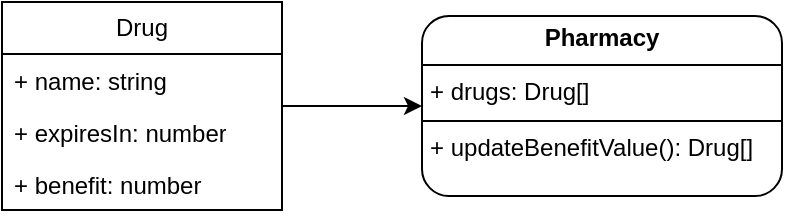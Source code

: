 <mxfile version="26.0.9" pages="7">
  <diagram id="rFm2FkIf6yNguIinC_j7" name="Legacy Class">
    <mxGraphModel dx="2952" dy="1193" grid="1" gridSize="10" guides="1" tooltips="1" connect="1" arrows="1" fold="1" page="1" pageScale="1" pageWidth="827" pageHeight="1169" math="0" shadow="0">
      <root>
        <mxCell id="0" />
        <mxCell id="1" parent="0" />
        <mxCell id="9RrEMFrNMlUTDb911mao-5" value="&lt;p style=&quot;margin:0px;margin-top:4px;text-align:center;&quot;&gt;&lt;b&gt;Pharmacy&lt;/b&gt;&lt;/p&gt;&lt;hr size=&quot;1&quot; style=&quot;border-style:solid;&quot;&gt;&lt;p style=&quot;margin:0px;margin-left:4px;&quot;&gt;+ drugs: Drug[]&lt;/p&gt;&lt;hr size=&quot;1&quot; style=&quot;border-style:solid;&quot;&gt;&lt;p style=&quot;margin:0px;margin-left:4px;&quot;&gt;+ updateBenefitValue(): Drug[]&lt;/p&gt;" style="verticalAlign=top;align=left;overflow=fill;html=1;whiteSpace=wrap;rounded=1;" parent="1" vertex="1">
          <mxGeometry x="320" y="520" width="180" height="90" as="geometry" />
        </mxCell>
        <mxCell id="9RrEMFrNMlUTDb911mao-23" style="edgeStyle=orthogonalEdgeStyle;rounded=0;orthogonalLoop=1;jettySize=auto;html=1;entryX=0;entryY=0.5;entryDx=0;entryDy=0;" parent="1" source="9RrEMFrNMlUTDb911mao-18" target="9RrEMFrNMlUTDb911mao-5" edge="1">
          <mxGeometry relative="1" as="geometry" />
        </mxCell>
        <mxCell id="9RrEMFrNMlUTDb911mao-18" value="Drug" style="swimlane;fontStyle=0;childLayout=stackLayout;horizontal=1;startSize=26;fillColor=none;horizontalStack=0;resizeParent=1;resizeParentMax=0;resizeLast=0;collapsible=1;marginBottom=0;whiteSpace=wrap;html=1;" parent="1" vertex="1">
          <mxGeometry x="110" y="513" width="140" height="104" as="geometry" />
        </mxCell>
        <mxCell id="9RrEMFrNMlUTDb911mao-19" value="+ name: string" style="text;strokeColor=none;fillColor=none;align=left;verticalAlign=top;spacingLeft=4;spacingRight=4;overflow=hidden;rotatable=0;points=[[0,0.5],[1,0.5]];portConstraint=eastwest;whiteSpace=wrap;html=1;" parent="9RrEMFrNMlUTDb911mao-18" vertex="1">
          <mxGeometry y="26" width="140" height="26" as="geometry" />
        </mxCell>
        <mxCell id="9RrEMFrNMlUTDb911mao-20" value="+ expiresIn: number" style="text;strokeColor=none;fillColor=none;align=left;verticalAlign=top;spacingLeft=4;spacingRight=4;overflow=hidden;rotatable=0;points=[[0,0.5],[1,0.5]];portConstraint=eastwest;whiteSpace=wrap;html=1;" parent="9RrEMFrNMlUTDb911mao-18" vertex="1">
          <mxGeometry y="52" width="140" height="26" as="geometry" />
        </mxCell>
        <mxCell id="9RrEMFrNMlUTDb911mao-21" value="+ benefit: number" style="text;strokeColor=none;fillColor=none;align=left;verticalAlign=top;spacingLeft=4;spacingRight=4;overflow=hidden;rotatable=0;points=[[0,0.5],[1,0.5]];portConstraint=eastwest;whiteSpace=wrap;html=1;" parent="9RrEMFrNMlUTDb911mao-18" vertex="1">
          <mxGeometry y="78" width="140" height="26" as="geometry" />
        </mxCell>
      </root>
    </mxGraphModel>
  </diagram>
  <diagram id="Is4G-9XJ7Ys9B4PQI1LF" name="Legacy Pharmacy Logic">
    <mxGraphModel dx="2811" dy="1136" grid="1" gridSize="10" guides="1" tooltips="1" connect="1" arrows="1" fold="1" page="1" pageScale="1" pageWidth="827" pageHeight="1169" math="0" shadow="0">
      <root>
        <mxCell id="0" />
        <mxCell id="1" parent="0" />
        <mxCell id="o_yKbrjvJQXXv3ZoMNaK-3" value="" style="edgeStyle=orthogonalEdgeStyle;rounded=0;orthogonalLoop=1;jettySize=auto;html=1;" parent="1" source="o_yKbrjvJQXXv3ZoMNaK-1" target="o_yKbrjvJQXXv3ZoMNaK-2" edge="1">
          <mxGeometry relative="1" as="geometry" />
        </mxCell>
        <mxCell id="o_yKbrjvJQXXv3ZoMNaK-1" value="UpdateBenefitValue()" style="ellipse;whiteSpace=wrap;html=1;" parent="1" vertex="1">
          <mxGeometry x="340" y="120" width="120" height="80" as="geometry" />
        </mxCell>
        <mxCell id="o_yKbrjvJQXXv3ZoMNaK-5" style="edgeStyle=orthogonalEdgeStyle;rounded=0;orthogonalLoop=1;jettySize=auto;html=1;entryX=0;entryY=0.5;entryDx=0;entryDy=0;" parent="1" source="o_yKbrjvJQXXv3ZoMNaK-2" target="o_yKbrjvJQXXv3ZoMNaK-4" edge="1">
          <mxGeometry relative="1" as="geometry" />
        </mxCell>
        <mxCell id="o_yKbrjvJQXXv3ZoMNaK-6" value="No" style="edgeLabel;html=1;align=center;verticalAlign=middle;resizable=0;points=[];" parent="o_yKbrjvJQXXv3ZoMNaK-5" vertex="1" connectable="0">
          <mxGeometry x="-0.533" relative="1" as="geometry">
            <mxPoint as="offset" />
          </mxGeometry>
        </mxCell>
        <mxCell id="o_yKbrjvJQXXv3ZoMNaK-10" value="" style="edgeStyle=orthogonalEdgeStyle;rounded=0;orthogonalLoop=1;jettySize=auto;html=1;" parent="1" source="o_yKbrjvJQXXv3ZoMNaK-2" target="o_yKbrjvJQXXv3ZoMNaK-9" edge="1">
          <mxGeometry relative="1" as="geometry" />
        </mxCell>
        <mxCell id="o_yKbrjvJQXXv3ZoMNaK-11" value="Yes" style="edgeLabel;html=1;align=center;verticalAlign=middle;resizable=0;points=[];" parent="o_yKbrjvJQXXv3ZoMNaK-10" vertex="1" connectable="0">
          <mxGeometry x="-0.2" relative="1" as="geometry">
            <mxPoint as="offset" />
          </mxGeometry>
        </mxCell>
        <mxCell id="o_yKbrjvJQXXv3ZoMNaK-2" value="Drug.name&lt;div&gt;!=&lt;/div&gt;&lt;div&gt;Herbal Tea&lt;/div&gt;&lt;div&gt;&amp;amp;&amp;amp;&lt;/div&gt;&lt;div&gt;Drug.name&lt;/div&gt;&lt;div&gt;!=&lt;/div&gt;&lt;div&gt;Fervex&lt;/div&gt;" style="rhombus;whiteSpace=wrap;html=1;rounded=1;" parent="1" vertex="1">
          <mxGeometry x="270" y="280" width="260" height="270" as="geometry" />
        </mxCell>
        <mxCell id="x2pQnDLeImdDCOOKMeWI-4" value="" style="edgeStyle=none;curved=1;rounded=0;orthogonalLoop=1;jettySize=auto;html=1;fontSize=12;startSize=8;endSize=8;" edge="1" parent="1" source="o_yKbrjvJQXXv3ZoMNaK-4" target="x2pQnDLeImdDCOOKMeWI-3">
          <mxGeometry relative="1" as="geometry" />
        </mxCell>
        <mxCell id="x2pQnDLeImdDCOOKMeWI-5" value="Yes" style="edgeLabel;html=1;align=center;verticalAlign=middle;resizable=0;points=[];fontSize=12;" vertex="1" connectable="0" parent="x2pQnDLeImdDCOOKMeWI-4">
          <mxGeometry x="-0.697" y="1" relative="1" as="geometry">
            <mxPoint as="offset" />
          </mxGeometry>
        </mxCell>
        <mxCell id="x2pQnDLeImdDCOOKMeWI-48" style="edgeStyle=orthogonalEdgeStyle;rounded=0;orthogonalLoop=1;jettySize=auto;html=1;entryX=0.5;entryY=0;entryDx=0;entryDy=0;" edge="1" parent="1" source="o_yKbrjvJQXXv3ZoMNaK-4" target="x2pQnDLeImdDCOOKMeWI-27">
          <mxGeometry relative="1" as="geometry">
            <Array as="points">
              <mxPoint x="880" y="600" />
              <mxPoint x="1140" y="600" />
            </Array>
          </mxGeometry>
        </mxCell>
        <mxCell id="x2pQnDLeImdDCOOKMeWI-49" value="No" style="edgeLabel;html=1;align=center;verticalAlign=middle;resizable=0;points=[];" vertex="1" connectable="0" parent="x2pQnDLeImdDCOOKMeWI-48">
          <mxGeometry x="-0.524" y="4" relative="1" as="geometry">
            <mxPoint x="-1" as="offset" />
          </mxGeometry>
        </mxCell>
        <mxCell id="o_yKbrjvJQXXv3ZoMNaK-4" value="drug.benefit&amp;nbsp;&amp;nbsp;&lt;span style=&quot;font-family: Consolas, &amp;quot;Courier New&amp;quot;, monospace; font-size: 14px; white-space: pre; background-color: rgb(255, 255, 255);&quot;&gt;&lt;font style=&quot;color: rgb(0, 0, 0);&quot;&gt;&amp;lt; 50&lt;/font&gt;&lt;/span&gt;" style="rhombus;whiteSpace=wrap;html=1;rounded=1;" parent="1" vertex="1">
          <mxGeometry x="760" y="305" width="240" height="220" as="geometry" />
        </mxCell>
        <mxCell id="o_yKbrjvJQXXv3ZoMNaK-18" value="" style="edgeStyle=orthogonalEdgeStyle;rounded=0;orthogonalLoop=1;jettySize=auto;html=1;" parent="1" source="o_yKbrjvJQXXv3ZoMNaK-9" target="o_yKbrjvJQXXv3ZoMNaK-17" edge="1">
          <mxGeometry relative="1" as="geometry" />
        </mxCell>
        <mxCell id="o_yKbrjvJQXXv3ZoMNaK-19" value="Yes" style="edgeLabel;html=1;align=center;verticalAlign=middle;resizable=0;points=[];" parent="o_yKbrjvJQXXv3ZoMNaK-18" vertex="1" connectable="0">
          <mxGeometry x="-0.632" relative="1" as="geometry">
            <mxPoint as="offset" />
          </mxGeometry>
        </mxCell>
        <mxCell id="x2pQnDLeImdDCOOKMeWI-57" style="edgeStyle=orthogonalEdgeStyle;rounded=0;orthogonalLoop=1;jettySize=auto;html=1;entryX=0.5;entryY=0;entryDx=0;entryDy=0;" edge="1" parent="1" source="o_yKbrjvJQXXv3ZoMNaK-9" target="x2pQnDLeImdDCOOKMeWI-27">
          <mxGeometry relative="1" as="geometry" />
        </mxCell>
        <mxCell id="x2pQnDLeImdDCOOKMeWI-61" value="No" style="edgeLabel;html=1;align=center;verticalAlign=middle;resizable=0;points=[];" vertex="1" connectable="0" parent="x2pQnDLeImdDCOOKMeWI-57">
          <mxGeometry x="-0.898" relative="1" as="geometry">
            <mxPoint as="offset" />
          </mxGeometry>
        </mxCell>
        <mxCell id="o_yKbrjvJQXXv3ZoMNaK-9" value="Drug.benefit&amp;nbsp;&lt;div&gt;&amp;gt; 0&lt;br&gt;&lt;/div&gt;" style="rhombus;whiteSpace=wrap;html=1;rounded=1;" parent="1" vertex="1">
          <mxGeometry x="310" y="630" width="180" height="180" as="geometry" />
        </mxCell>
        <mxCell id="o_yKbrjvJQXXv3ZoMNaK-25" value="" style="edgeStyle=orthogonalEdgeStyle;rounded=0;orthogonalLoop=1;jettySize=auto;html=1;" parent="1" source="o_yKbrjvJQXXv3ZoMNaK-17" target="o_yKbrjvJQXXv3ZoMNaK-24" edge="1">
          <mxGeometry relative="1" as="geometry" />
        </mxCell>
        <mxCell id="x2pQnDLeImdDCOOKMeWI-1" value="Yes" style="edgeLabel;html=1;align=center;verticalAlign=middle;resizable=0;points=[];" vertex="1" connectable="0" parent="o_yKbrjvJQXXv3ZoMNaK-25">
          <mxGeometry x="-0.452" y="2" relative="1" as="geometry">
            <mxPoint as="offset" />
          </mxGeometry>
        </mxCell>
        <mxCell id="x2pQnDLeImdDCOOKMeWI-58" style="edgeStyle=orthogonalEdgeStyle;rounded=0;orthogonalLoop=1;jettySize=auto;html=1;entryX=0.5;entryY=0;entryDx=0;entryDy=0;" edge="1" parent="1" source="o_yKbrjvJQXXv3ZoMNaK-17" target="x2pQnDLeImdDCOOKMeWI-27">
          <mxGeometry relative="1" as="geometry" />
        </mxCell>
        <mxCell id="x2pQnDLeImdDCOOKMeWI-60" value="No" style="edgeLabel;html=1;align=center;verticalAlign=middle;resizable=0;points=[];" vertex="1" connectable="0" parent="x2pQnDLeImdDCOOKMeWI-58">
          <mxGeometry x="-0.951" y="-1" relative="1" as="geometry">
            <mxPoint as="offset" />
          </mxGeometry>
        </mxCell>
        <mxCell id="o_yKbrjvJQXXv3ZoMNaK-17" value="Drug.name&lt;div&gt;!=&lt;/div&gt;&lt;div&gt;Magic Pill&lt;/div&gt;" style="rhombus;whiteSpace=wrap;html=1;rounded=1;" parent="1" vertex="1">
          <mxGeometry x="310" y="890" width="180" height="180" as="geometry" />
        </mxCell>
        <mxCell id="x2pQnDLeImdDCOOKMeWI-59" style="edgeStyle=orthogonalEdgeStyle;rounded=0;orthogonalLoop=1;jettySize=auto;html=1;entryX=0.5;entryY=0;entryDx=0;entryDy=0;" edge="1" parent="1" source="o_yKbrjvJQXXv3ZoMNaK-24" target="x2pQnDLeImdDCOOKMeWI-27">
          <mxGeometry relative="1" as="geometry">
            <Array as="points">
              <mxPoint x="400" y="1290" />
              <mxPoint x="770" y="1290" />
              <mxPoint x="770" y="720" />
              <mxPoint x="1140" y="720" />
            </Array>
          </mxGeometry>
        </mxCell>
        <mxCell id="o_yKbrjvJQXXv3ZoMNaK-24" value="decrease benefit by 1" style="whiteSpace=wrap;html=1;rounded=1;" parent="1" vertex="1">
          <mxGeometry x="290" y="1169" width="220" height="60" as="geometry" />
        </mxCell>
        <mxCell id="x2pQnDLeImdDCOOKMeWI-7" value="" style="edgeStyle=none;curved=1;rounded=0;orthogonalLoop=1;jettySize=auto;html=1;fontSize=12;startSize=8;endSize=8;" edge="1" parent="1" source="x2pQnDLeImdDCOOKMeWI-3" target="x2pQnDLeImdDCOOKMeWI-6">
          <mxGeometry relative="1" as="geometry" />
        </mxCell>
        <mxCell id="x2pQnDLeImdDCOOKMeWI-3" value="Increase benefit by 1" style="whiteSpace=wrap;html=1;rounded=1;" vertex="1" parent="1">
          <mxGeometry x="1070" y="385" width="220" height="60" as="geometry" />
        </mxCell>
        <mxCell id="x2pQnDLeImdDCOOKMeWI-9" value="" style="edgeStyle=none;curved=1;rounded=0;orthogonalLoop=1;jettySize=auto;html=1;fontSize=12;startSize=8;endSize=8;" edge="1" parent="1" source="x2pQnDLeImdDCOOKMeWI-6" target="x2pQnDLeImdDCOOKMeWI-8">
          <mxGeometry relative="1" as="geometry" />
        </mxCell>
        <mxCell id="x2pQnDLeImdDCOOKMeWI-14" value="Yes" style="edgeLabel;html=1;align=center;verticalAlign=middle;resizable=0;points=[];fontSize=12;" vertex="1" connectable="0" parent="x2pQnDLeImdDCOOKMeWI-9">
          <mxGeometry x="-0.333" y="-1" relative="1" as="geometry">
            <mxPoint as="offset" />
          </mxGeometry>
        </mxCell>
        <mxCell id="x2pQnDLeImdDCOOKMeWI-50" style="edgeStyle=orthogonalEdgeStyle;rounded=0;orthogonalLoop=1;jettySize=auto;html=1;" edge="1" parent="1" source="x2pQnDLeImdDCOOKMeWI-6" target="x2pQnDLeImdDCOOKMeWI-27">
          <mxGeometry relative="1" as="geometry">
            <Array as="points">
              <mxPoint x="1485" y="600" />
              <mxPoint x="1140" y="600" />
            </Array>
          </mxGeometry>
        </mxCell>
        <mxCell id="x2pQnDLeImdDCOOKMeWI-51" value="No" style="edgeLabel;html=1;align=center;verticalAlign=middle;resizable=0;points=[];" vertex="1" connectable="0" parent="x2pQnDLeImdDCOOKMeWI-50">
          <mxGeometry x="-0.418" y="-3" relative="1" as="geometry">
            <mxPoint x="-1" as="offset" />
          </mxGeometry>
        </mxCell>
        <mxCell id="x2pQnDLeImdDCOOKMeWI-6" value="Drug name is Fervex" style="rhombus;whiteSpace=wrap;html=1;rounded=1;" vertex="1" parent="1">
          <mxGeometry x="1400" y="341.25" width="170" height="147.5" as="geometry" />
        </mxCell>
        <mxCell id="x2pQnDLeImdDCOOKMeWI-11" value="" style="edgeStyle=none;curved=1;rounded=0;orthogonalLoop=1;jettySize=auto;html=1;fontSize=12;startSize=8;endSize=8;" edge="1" parent="1" source="x2pQnDLeImdDCOOKMeWI-8" target="x2pQnDLeImdDCOOKMeWI-10">
          <mxGeometry relative="1" as="geometry" />
        </mxCell>
        <mxCell id="x2pQnDLeImdDCOOKMeWI-15" value="Yes" style="edgeLabel;html=1;align=center;verticalAlign=middle;resizable=0;points=[];fontSize=12;" vertex="1" connectable="0" parent="x2pQnDLeImdDCOOKMeWI-11">
          <mxGeometry x="-0.458" y="2" relative="1" as="geometry">
            <mxPoint as="offset" />
          </mxGeometry>
        </mxCell>
        <mxCell id="x2pQnDLeImdDCOOKMeWI-18" value="" style="edgeStyle=none;curved=1;rounded=0;orthogonalLoop=1;jettySize=auto;html=1;fontSize=12;startSize=8;endSize=8;" edge="1" parent="1" source="x2pQnDLeImdDCOOKMeWI-8" target="x2pQnDLeImdDCOOKMeWI-17">
          <mxGeometry relative="1" as="geometry" />
        </mxCell>
        <mxCell id="x2pQnDLeImdDCOOKMeWI-26" value="No" style="edgeLabel;html=1;align=center;verticalAlign=middle;resizable=0;points=[];" vertex="1" connectable="0" parent="x2pQnDLeImdDCOOKMeWI-18">
          <mxGeometry x="-0.629" y="3" relative="1" as="geometry">
            <mxPoint x="-1" as="offset" />
          </mxGeometry>
        </mxCell>
        <mxCell id="x2pQnDLeImdDCOOKMeWI-8" value="Drug expires&amp;nbsp;&lt;span style=&quot;font-family: Consolas, &amp;quot;Courier New&amp;quot;, monospace; font-size: 14px; white-space: pre; background-color: rgb(255, 255, 255);&quot;&gt;&lt;font style=&quot;color: rgb(0, 0, 0);&quot;&gt;&amp;lt; 11&lt;/font&gt;&lt;/span&gt;" style="rhombus;whiteSpace=wrap;html=1;rounded=1;" vertex="1" parent="1">
          <mxGeometry x="1690" y="341.25" width="170" height="147.5" as="geometry" />
        </mxCell>
        <mxCell id="x2pQnDLeImdDCOOKMeWI-13" value="" style="edgeStyle=none;curved=1;rounded=0;orthogonalLoop=1;jettySize=auto;html=1;fontSize=12;startSize=8;endSize=8;" edge="1" parent="1" source="x2pQnDLeImdDCOOKMeWI-10" target="x2pQnDLeImdDCOOKMeWI-12">
          <mxGeometry relative="1" as="geometry" />
        </mxCell>
        <mxCell id="x2pQnDLeImdDCOOKMeWI-16" value="Yes" style="edgeLabel;html=1;align=center;verticalAlign=middle;resizable=0;points=[];fontSize=12;" vertex="1" connectable="0" parent="x2pQnDLeImdDCOOKMeWI-13">
          <mxGeometry x="-0.345" y="1" relative="1" as="geometry">
            <mxPoint as="offset" />
          </mxGeometry>
        </mxCell>
        <mxCell id="x2pQnDLeImdDCOOKMeWI-24" style="edgeStyle=orthogonalEdgeStyle;rounded=0;orthogonalLoop=1;jettySize=auto;html=1;fontSize=12;startSize=8;endSize=8;entryX=0.5;entryY=0;entryDx=0;entryDy=0;" edge="1" parent="1" source="x2pQnDLeImdDCOOKMeWI-10" target="x2pQnDLeImdDCOOKMeWI-17">
          <mxGeometry relative="1" as="geometry">
            <mxPoint x="2065" y="560" as="targetPoint" />
            <Array as="points">
              <mxPoint x="2065" y="550" />
              <mxPoint x="1775" y="550" />
            </Array>
          </mxGeometry>
        </mxCell>
        <mxCell id="x2pQnDLeImdDCOOKMeWI-25" value="No" style="edgeLabel;html=1;align=center;verticalAlign=middle;resizable=0;points=[];" vertex="1" connectable="0" parent="x2pQnDLeImdDCOOKMeWI-24">
          <mxGeometry x="-0.91" y="1" relative="1" as="geometry">
            <mxPoint as="offset" />
          </mxGeometry>
        </mxCell>
        <mxCell id="x2pQnDLeImdDCOOKMeWI-10" value="Drug benefit&amp;nbsp;&lt;span style=&quot;font-family: Consolas, &amp;quot;Courier New&amp;quot;, monospace; font-size: 14px; white-space: pre; background-color: rgb(255, 255, 255);&quot;&gt;&lt;font style=&quot;color: rgb(0, 0, 0);&quot;&gt;&amp;lt; 50&lt;/font&gt;&lt;/span&gt;" style="rhombus;whiteSpace=wrap;html=1;rounded=1;" vertex="1" parent="1">
          <mxGeometry x="1980" y="341.25" width="170" height="147.5" as="geometry" />
        </mxCell>
        <mxCell id="x2pQnDLeImdDCOOKMeWI-38" style="edgeStyle=orthogonalEdgeStyle;rounded=0;orthogonalLoop=1;jettySize=auto;html=1;entryX=0.5;entryY=0;entryDx=0;entryDy=0;" edge="1" parent="1" source="x2pQnDLeImdDCOOKMeWI-12" target="x2pQnDLeImdDCOOKMeWI-17">
          <mxGeometry relative="1" as="geometry">
            <Array as="points">
              <mxPoint x="2520" y="415" />
              <mxPoint x="2520" y="550" />
              <mxPoint x="1775" y="550" />
            </Array>
          </mxGeometry>
        </mxCell>
        <mxCell id="x2pQnDLeImdDCOOKMeWI-12" value="increase drug benefit by 1" style="whiteSpace=wrap;html=1;rounded=1;" vertex="1" parent="1">
          <mxGeometry x="2295" y="385" width="195" height="60" as="geometry" />
        </mxCell>
        <mxCell id="x2pQnDLeImdDCOOKMeWI-20" value="" style="edgeStyle=none;curved=1;rounded=0;orthogonalLoop=1;jettySize=auto;html=1;fontSize=12;startSize=8;endSize=8;" edge="1" parent="1" source="x2pQnDLeImdDCOOKMeWI-17" target="x2pQnDLeImdDCOOKMeWI-19">
          <mxGeometry relative="1" as="geometry" />
        </mxCell>
        <mxCell id="x2pQnDLeImdDCOOKMeWI-37" value="Yes" style="edgeLabel;html=1;align=center;verticalAlign=middle;resizable=0;points=[];" vertex="1" connectable="0" parent="x2pQnDLeImdDCOOKMeWI-20">
          <mxGeometry x="-0.417" y="4" relative="1" as="geometry">
            <mxPoint as="offset" />
          </mxGeometry>
        </mxCell>
        <mxCell id="x2pQnDLeImdDCOOKMeWI-52" style="edgeStyle=orthogonalEdgeStyle;rounded=0;orthogonalLoop=1;jettySize=auto;html=1;entryX=0.5;entryY=0;entryDx=0;entryDy=0;" edge="1" parent="1" source="x2pQnDLeImdDCOOKMeWI-17" target="x2pQnDLeImdDCOOKMeWI-27">
          <mxGeometry relative="1" as="geometry" />
        </mxCell>
        <mxCell id="x2pQnDLeImdDCOOKMeWI-53" value="No" style="edgeLabel;html=1;align=center;verticalAlign=middle;resizable=0;points=[];" vertex="1" connectable="0" parent="x2pQnDLeImdDCOOKMeWI-52">
          <mxGeometry x="-0.665" relative="1" as="geometry">
            <mxPoint as="offset" />
          </mxGeometry>
        </mxCell>
        <mxCell id="x2pQnDLeImdDCOOKMeWI-17" value="Drug expires&amp;nbsp;&lt;span style=&quot;font-family: Consolas, &amp;quot;Courier New&amp;quot;, monospace; font-size: 14px; white-space: pre; background-color: rgb(255, 255, 255);&quot;&gt;&lt;font style=&quot;color: rgb(0, 0, 0);&quot;&gt;&amp;lt; 6&lt;/font&gt;&lt;/span&gt;" style="rhombus;whiteSpace=wrap;html=1;rounded=1;" vertex="1" parent="1">
          <mxGeometry x="1690" y="608.75" width="170" height="147.5" as="geometry" />
        </mxCell>
        <mxCell id="x2pQnDLeImdDCOOKMeWI-23" value="" style="edgeStyle=orthogonalEdgeStyle;rounded=0;orthogonalLoop=1;jettySize=auto;html=1;fontSize=12;startSize=8;endSize=8;" edge="1" parent="1" source="x2pQnDLeImdDCOOKMeWI-19" target="x2pQnDLeImdDCOOKMeWI-22">
          <mxGeometry relative="1" as="geometry" />
        </mxCell>
        <mxCell id="x2pQnDLeImdDCOOKMeWI-41" value="Yes" style="edgeLabel;html=1;align=center;verticalAlign=middle;resizable=0;points=[];" vertex="1" connectable="0" parent="x2pQnDLeImdDCOOKMeWI-23">
          <mxGeometry x="0.103" y="3" relative="1" as="geometry">
            <mxPoint as="offset" />
          </mxGeometry>
        </mxCell>
        <mxCell id="x2pQnDLeImdDCOOKMeWI-54" style="edgeStyle=orthogonalEdgeStyle;rounded=0;orthogonalLoop=1;jettySize=auto;html=1;entryX=0.5;entryY=0;entryDx=0;entryDy=0;" edge="1" parent="1" source="x2pQnDLeImdDCOOKMeWI-19" target="x2pQnDLeImdDCOOKMeWI-27">
          <mxGeometry relative="1" as="geometry">
            <Array as="points">
              <mxPoint x="2065" y="800" />
              <mxPoint x="1560" y="800" />
              <mxPoint x="1560" y="683" />
              <mxPoint x="1140" y="683" />
            </Array>
          </mxGeometry>
        </mxCell>
        <mxCell id="x2pQnDLeImdDCOOKMeWI-55" value="No" style="edgeLabel;html=1;align=center;verticalAlign=middle;resizable=0;points=[];" vertex="1" connectable="0" parent="x2pQnDLeImdDCOOKMeWI-54">
          <mxGeometry x="-0.755" y="1" relative="1" as="geometry">
            <mxPoint as="offset" />
          </mxGeometry>
        </mxCell>
        <mxCell id="x2pQnDLeImdDCOOKMeWI-19" value="Drug Benefit&amp;nbsp;&lt;span style=&quot;font-family: Consolas, &amp;quot;Courier New&amp;quot;, monospace; font-size: 14px; white-space: pre; background-color: rgb(255, 255, 255);&quot;&gt;&lt;font style=&quot;color: rgb(0, 0, 0);&quot;&gt;&amp;lt; 50&lt;/font&gt;&lt;/span&gt;" style="rhombus;whiteSpace=wrap;html=1;rounded=1;" vertex="1" parent="1">
          <mxGeometry x="1980" y="608.75" width="170" height="147.5" as="geometry" />
        </mxCell>
        <mxCell id="x2pQnDLeImdDCOOKMeWI-56" style="edgeStyle=orthogonalEdgeStyle;rounded=0;orthogonalLoop=1;jettySize=auto;html=1;entryX=0.5;entryY=0;entryDx=0;entryDy=0;" edge="1" parent="1" source="x2pQnDLeImdDCOOKMeWI-22" target="x2pQnDLeImdDCOOKMeWI-27">
          <mxGeometry relative="1" as="geometry">
            <Array as="points">
              <mxPoint x="2520" y="683" />
              <mxPoint x="2520" y="840" />
              <mxPoint x="1560" y="840" />
              <mxPoint x="1560" y="683" />
              <mxPoint x="1140" y="683" />
            </Array>
          </mxGeometry>
        </mxCell>
        <mxCell id="x2pQnDLeImdDCOOKMeWI-22" value="increase drug benefit by 1" style="whiteSpace=wrap;html=1;rounded=1;" vertex="1" parent="1">
          <mxGeometry x="2295" y="652.5" width="195" height="60" as="geometry" />
        </mxCell>
        <mxCell id="x2pQnDLeImdDCOOKMeWI-63" value="" style="edgeStyle=orthogonalEdgeStyle;rounded=0;orthogonalLoop=1;jettySize=auto;html=1;" edge="1" parent="1" source="x2pQnDLeImdDCOOKMeWI-27" target="x2pQnDLeImdDCOOKMeWI-62">
          <mxGeometry relative="1" as="geometry" />
        </mxCell>
        <mxCell id="x2pQnDLeImdDCOOKMeWI-27" value="&lt;div&gt;Drug name !=&lt;/div&gt;&lt;div&gt;Magic Pill&amp;nbsp;&lt;/div&gt;" style="rhombus;whiteSpace=wrap;html=1;rounded=1;" vertex="1" parent="1">
          <mxGeometry x="1050" y="740" width="180" height="180" as="geometry" />
        </mxCell>
        <mxCell id="x2pQnDLeImdDCOOKMeWI-65" value="" style="edgeStyle=orthogonalEdgeStyle;rounded=0;orthogonalLoop=1;jettySize=auto;html=1;" edge="1" parent="1" source="x2pQnDLeImdDCOOKMeWI-62" target="x2pQnDLeImdDCOOKMeWI-64">
          <mxGeometry relative="1" as="geometry" />
        </mxCell>
        <mxCell id="x2pQnDLeImdDCOOKMeWI-62" value="decrease expires In by 1" style="whiteSpace=wrap;html=1;rounded=1;" vertex="1" parent="1">
          <mxGeometry x="1000" y="1000" width="280" height="60" as="geometry" />
        </mxCell>
        <mxCell id="x2pQnDLeImdDCOOKMeWI-67" value="" style="edgeStyle=orthogonalEdgeStyle;rounded=0;orthogonalLoop=1;jettySize=auto;html=1;" edge="1" parent="1" source="x2pQnDLeImdDCOOKMeWI-64" target="x2pQnDLeImdDCOOKMeWI-66">
          <mxGeometry relative="1" as="geometry" />
        </mxCell>
        <mxCell id="x2pQnDLeImdDCOOKMeWI-68" value="No" style="edgeLabel;html=1;align=center;verticalAlign=middle;resizable=0;points=[];" vertex="1" connectable="0" parent="x2pQnDLeImdDCOOKMeWI-67">
          <mxGeometry x="-0.782" y="1" relative="1" as="geometry">
            <mxPoint as="offset" />
          </mxGeometry>
        </mxCell>
        <mxCell id="x2pQnDLeImdDCOOKMeWI-70" value="" style="edgeStyle=orthogonalEdgeStyle;rounded=0;orthogonalLoop=1;jettySize=auto;html=1;" edge="1" parent="1" source="x2pQnDLeImdDCOOKMeWI-64" target="x2pQnDLeImdDCOOKMeWI-69">
          <mxGeometry relative="1" as="geometry" />
        </mxCell>
        <mxCell id="x2pQnDLeImdDCOOKMeWI-73" value="Yes" style="edgeLabel;html=1;align=center;verticalAlign=middle;resizable=0;points=[];" vertex="1" connectable="0" parent="x2pQnDLeImdDCOOKMeWI-70">
          <mxGeometry x="-0.45" y="1" relative="1" as="geometry">
            <mxPoint as="offset" />
          </mxGeometry>
        </mxCell>
        <mxCell id="x2pQnDLeImdDCOOKMeWI-64" value="drugs expiresIn&amp;nbsp;&lt;span style=&quot;background-color: rgb(255, 255, 255);&quot;&gt;&lt;font style=&quot;color: rgb(0, 0, 0);&quot;&gt;&lt;span style=&quot;font-family: Consolas, &amp;quot;Courier New&amp;quot;, monospace; font-size: 14px; white-space: pre;&quot;&gt;&amp;lt;&lt;/span&gt;&lt;font&gt;&lt;span style=&quot;font-family: Consolas, &amp;quot;Courier New&amp;quot;, monospace; font-size: 14px; white-space: pre;&quot;&gt; &lt;/span&gt;&lt;span style=&quot;font-family: Consolas, &amp;quot;Courier New&amp;quot;, monospace; font-size: 14px; white-space: pre;&quot;&gt;0&lt;/span&gt;&lt;/font&gt;&lt;/font&gt;&lt;/span&gt;&lt;span style=&quot;background-color: transparent; color: light-dark(rgb(0, 0, 0), rgb(255, 255, 255));&quot;&gt;&amp;nbsp;&lt;/span&gt;" style="rhombus;whiteSpace=wrap;html=1;rounded=1;" vertex="1" parent="1">
          <mxGeometry x="1047.5" y="1130" width="185" height="190" as="geometry" />
        </mxCell>
        <mxCell id="x2pQnDLeImdDCOOKMeWI-66" value="Continue&lt;div&gt;Loop&lt;/div&gt;" style="ellipse;whiteSpace=wrap;html=1;rounded=1;" vertex="1" parent="1">
          <mxGeometry x="1550" y="1185" width="80" height="80" as="geometry" />
        </mxCell>
        <mxCell id="x2pQnDLeImdDCOOKMeWI-72" value="" style="edgeStyle=orthogonalEdgeStyle;rounded=0;orthogonalLoop=1;jettySize=auto;html=1;" edge="1" parent="1" source="x2pQnDLeImdDCOOKMeWI-69" target="x2pQnDLeImdDCOOKMeWI-71">
          <mxGeometry relative="1" as="geometry" />
        </mxCell>
        <mxCell id="x2pQnDLeImdDCOOKMeWI-74" value="Yes" style="edgeLabel;html=1;align=center;verticalAlign=middle;resizable=0;points=[];" vertex="1" connectable="0" parent="x2pQnDLeImdDCOOKMeWI-72">
          <mxGeometry x="-0.425" y="1" relative="1" as="geometry">
            <mxPoint as="offset" />
          </mxGeometry>
        </mxCell>
        <mxCell id="x2pQnDLeImdDCOOKMeWI-76" value="" style="edgeStyle=orthogonalEdgeStyle;rounded=0;orthogonalLoop=1;jettySize=auto;html=1;" edge="1" parent="1" source="x2pQnDLeImdDCOOKMeWI-69" target="x2pQnDLeImdDCOOKMeWI-75">
          <mxGeometry relative="1" as="geometry" />
        </mxCell>
        <mxCell id="x2pQnDLeImdDCOOKMeWI-102" value="No" style="edgeLabel;html=1;align=center;verticalAlign=middle;resizable=0;points=[];" vertex="1" connectable="0" parent="x2pQnDLeImdDCOOKMeWI-76">
          <mxGeometry x="-0.591" y="2" relative="1" as="geometry">
            <mxPoint as="offset" />
          </mxGeometry>
        </mxCell>
        <mxCell id="x2pQnDLeImdDCOOKMeWI-69" value="drugs name&lt;div&gt;&lt;span style=&quot;background-color: transparent; color: light-dark(rgb(0, 0, 0), rgb(255, 255, 255));&quot;&gt;!=&lt;/span&gt;&lt;/div&gt;&lt;div&gt;&lt;span style=&quot;background-color: transparent; color: light-dark(rgb(0, 0, 0), rgb(255, 255, 255));&quot;&gt;&quot;Herbal Tea&quot;&amp;nbsp;&lt;/span&gt;&lt;/div&gt;" style="rhombus;whiteSpace=wrap;html=1;rounded=1;" vertex="1" parent="1">
          <mxGeometry x="1047.5" y="1400" width="185" height="190" as="geometry" />
        </mxCell>
        <mxCell id="x2pQnDLeImdDCOOKMeWI-83" value="" style="edgeStyle=orthogonalEdgeStyle;rounded=0;orthogonalLoop=1;jettySize=auto;html=1;" edge="1" parent="1" source="x2pQnDLeImdDCOOKMeWI-71" target="x2pQnDLeImdDCOOKMeWI-82">
          <mxGeometry relative="1" as="geometry" />
        </mxCell>
        <mxCell id="x2pQnDLeImdDCOOKMeWI-85" value="No" style="edgeLabel;html=1;align=center;verticalAlign=middle;resizable=0;points=[];" vertex="1" connectable="0" parent="x2pQnDLeImdDCOOKMeWI-83">
          <mxGeometry x="-0.347" y="2" relative="1" as="geometry">
            <mxPoint x="1" as="offset" />
          </mxGeometry>
        </mxCell>
        <mxCell id="x2pQnDLeImdDCOOKMeWI-87" value="" style="edgeStyle=orthogonalEdgeStyle;rounded=0;orthogonalLoop=1;jettySize=auto;html=1;" edge="1" parent="1" source="x2pQnDLeImdDCOOKMeWI-71" target="x2pQnDLeImdDCOOKMeWI-86">
          <mxGeometry relative="1" as="geometry" />
        </mxCell>
        <mxCell id="x2pQnDLeImdDCOOKMeWI-88" value="Yes" style="edgeLabel;html=1;align=center;verticalAlign=middle;resizable=0;points=[];" vertex="1" connectable="0" parent="x2pQnDLeImdDCOOKMeWI-87">
          <mxGeometry x="-0.45" y="-2" relative="1" as="geometry">
            <mxPoint as="offset" />
          </mxGeometry>
        </mxCell>
        <mxCell id="x2pQnDLeImdDCOOKMeWI-71" value="drugs name&lt;div&gt;&lt;span style=&quot;background-color: transparent; color: light-dark(rgb(0, 0, 0), rgb(255, 255, 255));&quot;&gt;!=&lt;/span&gt;&lt;/div&gt;&lt;div&gt;&lt;span style=&quot;background-color: transparent; color: light-dark(rgb(0, 0, 0), rgb(255, 255, 255));&quot;&gt;&quot;Fervex&quot;&amp;nbsp;&lt;/span&gt;&lt;/div&gt;" style="rhombus;whiteSpace=wrap;html=1;rounded=1;" vertex="1" parent="1">
          <mxGeometry x="1047.5" y="1770" width="185" height="190" as="geometry" />
        </mxCell>
        <mxCell id="x2pQnDLeImdDCOOKMeWI-77" style="edgeStyle=orthogonalEdgeStyle;rounded=0;orthogonalLoop=1;jettySize=auto;html=1;entryX=0.5;entryY=1;entryDx=0;entryDy=0;" edge="1" parent="1" source="x2pQnDLeImdDCOOKMeWI-75" target="x2pQnDLeImdDCOOKMeWI-66">
          <mxGeometry relative="1" as="geometry" />
        </mxCell>
        <mxCell id="x2pQnDLeImdDCOOKMeWI-78" value="No" style="edgeLabel;html=1;align=center;verticalAlign=middle;resizable=0;points=[];" vertex="1" connectable="0" parent="x2pQnDLeImdDCOOKMeWI-77">
          <mxGeometry x="-0.575" y="4" relative="1" as="geometry">
            <mxPoint x="-36" y="4" as="offset" />
          </mxGeometry>
        </mxCell>
        <mxCell id="x2pQnDLeImdDCOOKMeWI-80" value="" style="edgeStyle=orthogonalEdgeStyle;rounded=0;orthogonalLoop=1;jettySize=auto;html=1;" edge="1" parent="1" source="x2pQnDLeImdDCOOKMeWI-75" target="x2pQnDLeImdDCOOKMeWI-79">
          <mxGeometry relative="1" as="geometry" />
        </mxCell>
        <mxCell id="x2pQnDLeImdDCOOKMeWI-101" value="Yes" style="edgeLabel;html=1;align=center;verticalAlign=middle;resizable=0;points=[];" vertex="1" connectable="0" parent="x2pQnDLeImdDCOOKMeWI-80">
          <mxGeometry x="-0.553" y="-1" relative="1" as="geometry">
            <mxPoint as="offset" />
          </mxGeometry>
        </mxCell>
        <mxCell id="x2pQnDLeImdDCOOKMeWI-75" value="drug.benefit&amp;nbsp;&amp;nbsp;&lt;span style=&quot;font-family: Consolas, &amp;quot;Courier New&amp;quot;, monospace; font-size: 14px; white-space: pre; background-color: rgb(255, 255, 255);&quot;&gt;&lt;font style=&quot;color: rgb(0, 0, 0);&quot;&gt;&amp;lt; 50&lt;/font&gt;&lt;/span&gt;" style="rhombus;whiteSpace=wrap;html=1;rounded=1;" vertex="1" parent="1">
          <mxGeometry x="1312.5" y="1400" width="185" height="190" as="geometry" />
        </mxCell>
        <mxCell id="x2pQnDLeImdDCOOKMeWI-81" style="edgeStyle=orthogonalEdgeStyle;rounded=0;orthogonalLoop=1;jettySize=auto;html=1;entryX=0.5;entryY=1;entryDx=0;entryDy=0;" edge="1" parent="1" source="x2pQnDLeImdDCOOKMeWI-79" target="x2pQnDLeImdDCOOKMeWI-66">
          <mxGeometry relative="1" as="geometry" />
        </mxCell>
        <mxCell id="x2pQnDLeImdDCOOKMeWI-79" value="increase drug benefit by 1" style="whiteSpace=wrap;html=1;rounded=1;" vertex="1" parent="1">
          <mxGeometry x="1307.5" y="1640" width="195" height="60" as="geometry" />
        </mxCell>
        <mxCell id="x2pQnDLeImdDCOOKMeWI-84" style="edgeStyle=orthogonalEdgeStyle;rounded=0;orthogonalLoop=1;jettySize=auto;html=1;entryX=0.5;entryY=1;entryDx=0;entryDy=0;" edge="1" parent="1" source="x2pQnDLeImdDCOOKMeWI-82" target="x2pQnDLeImdDCOOKMeWI-66">
          <mxGeometry relative="1" as="geometry" />
        </mxCell>
        <mxCell id="x2pQnDLeImdDCOOKMeWI-82" value="set drug benefit to same value" style="whiteSpace=wrap;html=1;rounded=1;" vertex="1" parent="1">
          <mxGeometry x="1307.5" y="1835" width="192.5" height="60" as="geometry" />
        </mxCell>
        <mxCell id="x2pQnDLeImdDCOOKMeWI-89" style="edgeStyle=orthogonalEdgeStyle;rounded=0;orthogonalLoop=1;jettySize=auto;html=1;entryX=0.5;entryY=1;entryDx=0;entryDy=0;" edge="1" parent="1" source="x2pQnDLeImdDCOOKMeWI-86" target="x2pQnDLeImdDCOOKMeWI-66">
          <mxGeometry relative="1" as="geometry" />
        </mxCell>
        <mxCell id="x2pQnDLeImdDCOOKMeWI-94" value="No" style="edgeLabel;html=1;align=center;verticalAlign=middle;resizable=0;points=[];" vertex="1" connectable="0" parent="x2pQnDLeImdDCOOKMeWI-89">
          <mxGeometry x="-0.945" y="2" relative="1" as="geometry">
            <mxPoint as="offset" />
          </mxGeometry>
        </mxCell>
        <mxCell id="x2pQnDLeImdDCOOKMeWI-91" value="" style="edgeStyle=orthogonalEdgeStyle;rounded=0;orthogonalLoop=1;jettySize=auto;html=1;" edge="1" parent="1" source="x2pQnDLeImdDCOOKMeWI-86" target="x2pQnDLeImdDCOOKMeWI-90">
          <mxGeometry relative="1" as="geometry" />
        </mxCell>
        <mxCell id="x2pQnDLeImdDCOOKMeWI-92" value="Yes" style="edgeLabel;html=1;align=center;verticalAlign=middle;resizable=0;points=[];" vertex="1" connectable="0" parent="x2pQnDLeImdDCOOKMeWI-91">
          <mxGeometry x="-0.45" relative="1" as="geometry">
            <mxPoint as="offset" />
          </mxGeometry>
        </mxCell>
        <mxCell id="x2pQnDLeImdDCOOKMeWI-86" value="Drug.benefit&amp;nbsp;&lt;div&gt;&amp;gt; 0&lt;/div&gt;" style="rhombus;whiteSpace=wrap;html=1;rounded=1;" vertex="1" parent="1">
          <mxGeometry x="1047.5" y="2040" width="185" height="190" as="geometry" />
        </mxCell>
        <mxCell id="x2pQnDLeImdDCOOKMeWI-93" style="edgeStyle=orthogonalEdgeStyle;rounded=0;orthogonalLoop=1;jettySize=auto;html=1;entryX=0.5;entryY=1;entryDx=0;entryDy=0;" edge="1" parent="1" source="x2pQnDLeImdDCOOKMeWI-90" target="x2pQnDLeImdDCOOKMeWI-66">
          <mxGeometry relative="1" as="geometry" />
        </mxCell>
        <mxCell id="x2pQnDLeImdDCOOKMeWI-95" value="No" style="edgeLabel;html=1;align=center;verticalAlign=middle;resizable=0;points=[];" vertex="1" connectable="0" parent="x2pQnDLeImdDCOOKMeWI-93">
          <mxGeometry x="-0.947" y="-1" relative="1" as="geometry">
            <mxPoint as="offset" />
          </mxGeometry>
        </mxCell>
        <mxCell id="x2pQnDLeImdDCOOKMeWI-97" value="" style="edgeStyle=orthogonalEdgeStyle;rounded=0;orthogonalLoop=1;jettySize=auto;html=1;" edge="1" parent="1" source="x2pQnDLeImdDCOOKMeWI-90" target="x2pQnDLeImdDCOOKMeWI-96">
          <mxGeometry relative="1" as="geometry" />
        </mxCell>
        <mxCell id="x2pQnDLeImdDCOOKMeWI-98" value="Yes" style="edgeLabel;html=1;align=center;verticalAlign=middle;resizable=0;points=[];" vertex="1" connectable="0" parent="x2pQnDLeImdDCOOKMeWI-97">
          <mxGeometry x="-0.614" relative="1" as="geometry">
            <mxPoint as="offset" />
          </mxGeometry>
        </mxCell>
        <mxCell id="x2pQnDLeImdDCOOKMeWI-90" value="&lt;div&gt;Drug name !=&lt;/div&gt;&lt;div&gt;Magic Pill&amp;nbsp;&lt;/div&gt;" style="rhombus;whiteSpace=wrap;html=1;rounded=1;" vertex="1" parent="1">
          <mxGeometry x="1047.5" y="2310" width="185" height="190" as="geometry" />
        </mxCell>
        <mxCell id="x2pQnDLeImdDCOOKMeWI-99" style="edgeStyle=orthogonalEdgeStyle;rounded=0;orthogonalLoop=1;jettySize=auto;html=1;entryX=0.5;entryY=1;entryDx=0;entryDy=0;" edge="1" parent="1" source="x2pQnDLeImdDCOOKMeWI-96" target="x2pQnDLeImdDCOOKMeWI-66">
          <mxGeometry relative="1" as="geometry" />
        </mxCell>
        <mxCell id="x2pQnDLeImdDCOOKMeWI-96" value="decrease benefit by 1" style="whiteSpace=wrap;html=1;rounded=1;" vertex="1" parent="1">
          <mxGeometry x="1050" y="2645" width="180" height="60" as="geometry" />
        </mxCell>
      </root>
    </mxGraphModel>
  </diagram>
  <diagram id="8ZdPQbJ0myypRQ0T9Hf2" name="Class and Interface">
    <mxGraphModel dx="2952" dy="1193" grid="1" gridSize="10" guides="1" tooltips="1" connect="1" arrows="1" fold="1" page="1" pageScale="1" pageWidth="827" pageHeight="1169" math="0" shadow="0">
      <root>
        <mxCell id="0" />
        <mxCell id="1" parent="0" />
        <mxCell id="3tT0mNQFUErjeIWnJe0B-2" style="edgeStyle=orthogonalEdgeStyle;rounded=0;orthogonalLoop=1;jettySize=auto;html=1;" edge="1" parent="1" source="QxfMIecmLvNIXj1N8QbP-1" target="3tT0mNQFUErjeIWnJe0B-1">
          <mxGeometry relative="1" as="geometry" />
        </mxCell>
        <mxCell id="3tT0mNQFUErjeIWnJe0B-6" style="edgeStyle=orthogonalEdgeStyle;rounded=0;orthogonalLoop=1;jettySize=auto;html=1;" edge="1" parent="1" source="QxfMIecmLvNIXj1N8QbP-1" target="3tT0mNQFUErjeIWnJe0B-5">
          <mxGeometry relative="1" as="geometry" />
        </mxCell>
        <mxCell id="3tT0mNQFUErjeIWnJe0B-8" style="edgeStyle=orthogonalEdgeStyle;rounded=0;orthogonalLoop=1;jettySize=auto;html=1;" edge="1" parent="1" source="QxfMIecmLvNIXj1N8QbP-1" target="3tT0mNQFUErjeIWnJe0B-7">
          <mxGeometry relative="1" as="geometry" />
        </mxCell>
        <mxCell id="3tT0mNQFUErjeIWnJe0B-11" style="edgeStyle=orthogonalEdgeStyle;rounded=0;orthogonalLoop=1;jettySize=auto;html=1;entryX=0.5;entryY=1;entryDx=0;entryDy=0;" edge="1" parent="1" source="QxfMIecmLvNIXj1N8QbP-1" target="3tT0mNQFUErjeIWnJe0B-9">
          <mxGeometry relative="1" as="geometry" />
        </mxCell>
        <mxCell id="3tT0mNQFUErjeIWnJe0B-12" style="edgeStyle=orthogonalEdgeStyle;rounded=0;orthogonalLoop=1;jettySize=auto;html=1;entryX=0.5;entryY=1;entryDx=0;entryDy=0;" edge="1" parent="1" source="QxfMIecmLvNIXj1N8QbP-1" target="3tT0mNQFUErjeIWnJe0B-10">
          <mxGeometry relative="1" as="geometry" />
        </mxCell>
        <mxCell id="QxfMIecmLvNIXj1N8QbP-1" value="IDrug" style="swimlane;fontStyle=1;align=center;verticalAlign=top;childLayout=stackLayout;horizontal=1;startSize=26;horizontalStack=0;resizeParent=1;resizeParentMax=0;resizeLast=0;collapsible=1;marginBottom=0;whiteSpace=wrap;html=1;" vertex="1" parent="1">
          <mxGeometry x="240" y="560" width="200" height="138" as="geometry" />
        </mxCell>
        <mxCell id="QxfMIecmLvNIXj1N8QbP-2" value="+ name: string" style="text;strokeColor=none;fillColor=none;align=left;verticalAlign=top;spacingLeft=4;spacingRight=4;overflow=hidden;rotatable=0;points=[[0,0.5],[1,0.5]];portConstraint=eastwest;whiteSpace=wrap;html=1;" vertex="1" parent="QxfMIecmLvNIXj1N8QbP-1">
          <mxGeometry y="26" width="200" height="26" as="geometry" />
        </mxCell>
        <mxCell id="QxfMIecmLvNIXj1N8QbP-5" value="+ benefit: number" style="text;strokeColor=none;fillColor=none;align=left;verticalAlign=top;spacingLeft=4;spacingRight=4;overflow=hidden;rotatable=0;points=[[0,0.5],[1,0.5]];portConstraint=eastwest;whiteSpace=wrap;html=1;" vertex="1" parent="QxfMIecmLvNIXj1N8QbP-1">
          <mxGeometry y="52" width="200" height="26" as="geometry" />
        </mxCell>
        <mxCell id="QxfMIecmLvNIXj1N8QbP-6" value="+ expiresIn: number" style="text;strokeColor=none;fillColor=none;align=left;verticalAlign=top;spacingLeft=4;spacingRight=4;overflow=hidden;rotatable=0;points=[[0,0.5],[1,0.5]];portConstraint=eastwest;whiteSpace=wrap;html=1;" vertex="1" parent="QxfMIecmLvNIXj1N8QbP-1">
          <mxGeometry y="78" width="200" height="26" as="geometry" />
        </mxCell>
        <mxCell id="QxfMIecmLvNIXj1N8QbP-3" value="" style="line;strokeWidth=1;fillColor=none;align=left;verticalAlign=middle;spacingTop=-1;spacingLeft=3;spacingRight=3;rotatable=0;labelPosition=right;points=[];portConstraint=eastwest;strokeColor=inherit;" vertex="1" parent="QxfMIecmLvNIXj1N8QbP-1">
          <mxGeometry y="104" width="200" height="8" as="geometry" />
        </mxCell>
        <mxCell id="QxfMIecmLvNIXj1N8QbP-4" value="+ updateBenefitValue(type): void" style="text;strokeColor=none;fillColor=none;align=left;verticalAlign=top;spacingLeft=4;spacingRight=4;overflow=hidden;rotatable=0;points=[[0,0.5],[1,0.5]];portConstraint=eastwest;whiteSpace=wrap;html=1;" vertex="1" parent="QxfMIecmLvNIXj1N8QbP-1">
          <mxGeometry y="112" width="200" height="26" as="geometry" />
        </mxCell>
        <mxCell id="3tT0mNQFUErjeIWnJe0B-14" style="edgeStyle=orthogonalEdgeStyle;rounded=0;orthogonalLoop=1;jettySize=auto;html=1;" edge="1" parent="1" source="VI3WgbZhFadwkGcsORpv-15" target="3tT0mNQFUErjeIWnJe0B-13">
          <mxGeometry relative="1" as="geometry" />
        </mxCell>
        <mxCell id="VI3WgbZhFadwkGcsORpv-15" value="IPharmacy" style="swimlane;fontStyle=1;align=center;verticalAlign=top;childLayout=stackLayout;horizontal=1;startSize=26;horizontalStack=0;resizeParent=1;resizeParentMax=0;resizeLast=0;collapsible=1;marginBottom=0;whiteSpace=wrap;html=1;" vertex="1" parent="1">
          <mxGeometry x="640" y="560" width="260" height="86" as="geometry" />
        </mxCell>
        <mxCell id="VI3WgbZhFadwkGcsORpv-16" value="+ drugs: IDrug[]" style="text;strokeColor=none;fillColor=none;align=left;verticalAlign=top;spacingLeft=4;spacingRight=4;overflow=hidden;rotatable=0;points=[[0,0.5],[1,0.5]];portConstraint=eastwest;whiteSpace=wrap;html=1;" vertex="1" parent="VI3WgbZhFadwkGcsORpv-15">
          <mxGeometry y="26" width="260" height="26" as="geometry" />
        </mxCell>
        <mxCell id="VI3WgbZhFadwkGcsORpv-19" value="" style="line;strokeWidth=1;fillColor=none;align=left;verticalAlign=middle;spacingTop=-1;spacingLeft=3;spacingRight=3;rotatable=0;labelPosition=right;points=[];portConstraint=eastwest;strokeColor=inherit;" vertex="1" parent="VI3WgbZhFadwkGcsORpv-15">
          <mxGeometry y="52" width="260" height="8" as="geometry" />
        </mxCell>
        <mxCell id="VI3WgbZhFadwkGcsORpv-20" value="+ updateBenefitValue(type): IDrug[]" style="text;strokeColor=none;fillColor=none;align=left;verticalAlign=top;spacingLeft=4;spacingRight=4;overflow=hidden;rotatable=0;points=[[0,0.5],[1,0.5]];portConstraint=eastwest;whiteSpace=wrap;html=1;" vertex="1" parent="VI3WgbZhFadwkGcsORpv-15">
          <mxGeometry y="60" width="260" height="26" as="geometry" />
        </mxCell>
        <mxCell id="3tT0mNQFUErjeIWnJe0B-1" value="NormalDrug" style="html=1;whiteSpace=wrap;" vertex="1" parent="1">
          <mxGeometry x="140" y="790" width="110" height="50" as="geometry" />
        </mxCell>
        <mxCell id="3tT0mNQFUErjeIWnJe0B-5" value="HerbalTea" style="html=1;whiteSpace=wrap;" vertex="1" parent="1">
          <mxGeometry x="285" y="790" width="110" height="50" as="geometry" />
        </mxCell>
        <mxCell id="3tT0mNQFUErjeIWnJe0B-7" value="Fervex" style="html=1;whiteSpace=wrap;" vertex="1" parent="1">
          <mxGeometry x="430" y="790" width="110" height="50" as="geometry" />
        </mxCell>
        <mxCell id="3tT0mNQFUErjeIWnJe0B-9" value="MagicPill" style="html=1;whiteSpace=wrap;" vertex="1" parent="1">
          <mxGeometry x="170" y="400" width="110" height="50" as="geometry" />
        </mxCell>
        <mxCell id="3tT0mNQFUErjeIWnJe0B-10" value="Dafalgan" style="html=1;whiteSpace=wrap;" vertex="1" parent="1">
          <mxGeometry x="395" y="400" width="110" height="50" as="geometry" />
        </mxCell>
        <mxCell id="3tT0mNQFUErjeIWnJe0B-13" value="Pharmacy" style="html=1;whiteSpace=wrap;" vertex="1" parent="1">
          <mxGeometry x="715" y="720" width="110" height="50" as="geometry" />
        </mxCell>
      </root>
    </mxGraphModel>
  </diagram>
  <diagram id="ChQ6EwMX-FrEiv7JUwKi" name="HerbalTea">
    <mxGraphModel dx="3758" dy="1407" grid="1" gridSize="10" guides="1" tooltips="1" connect="1" arrows="1" fold="1" page="1" pageScale="1" pageWidth="827" pageHeight="1169" math="0" shadow="0">
      <root>
        <mxCell id="0" />
        <mxCell id="1" parent="0" />
        <mxCell id="EL-KEEy-OK0W3noFkGad-33" style="edgeStyle=orthogonalEdgeStyle;rounded=0;orthogonalLoop=1;jettySize=auto;html=1;" parent="1" source="cLQfBe7StKsZaoTEb_NI-1" target="EL-KEEy-OK0W3noFkGad-32" edge="1">
          <mxGeometry relative="1" as="geometry" />
        </mxCell>
        <mxCell id="cLQfBe7StKsZaoTEb_NI-1" value="Start Process" style="ellipse;whiteSpace=wrap;html=1;" parent="1" vertex="1">
          <mxGeometry x="354" y="10" width="120" height="80" as="geometry" />
        </mxCell>
        <mxCell id="EL-KEEy-OK0W3noFkGad-11" value="" style="edgeStyle=orthogonalEdgeStyle;rounded=0;orthogonalLoop=1;jettySize=auto;html=1;exitX=0.5;exitY=1;exitDx=0;exitDy=0;" parent="1" source="EL-KEEy-OK0W3noFkGad-34" target="EL-KEEy-OK0W3noFkGad-10" edge="1">
          <mxGeometry relative="1" as="geometry">
            <mxPoint x="414" y="460" as="sourcePoint" />
          </mxGeometry>
        </mxCell>
        <mxCell id="EL-KEEy-OK0W3noFkGad-13" value="" style="edgeStyle=orthogonalEdgeStyle;rounded=0;orthogonalLoop=1;jettySize=auto;html=1;" parent="1" source="EL-KEEy-OK0W3noFkGad-10" target="EL-KEEy-OK0W3noFkGad-12" edge="1">
          <mxGeometry relative="1" as="geometry" />
        </mxCell>
        <mxCell id="EL-KEEy-OK0W3noFkGad-10" value="decrease expires In by 1" style="whiteSpace=wrap;html=1;rounded=1;" parent="1" vertex="1">
          <mxGeometry x="336" y="540" width="156" height="60" as="geometry" />
        </mxCell>
        <mxCell id="EL-KEEy-OK0W3noFkGad-17" value="" style="edgeStyle=orthogonalEdgeStyle;rounded=0;orthogonalLoop=1;jettySize=auto;html=1;entryX=0.5;entryY=0;entryDx=0;entryDy=0;" parent="1" source="EL-KEEy-OK0W3noFkGad-12" target="EL-KEEy-OK0W3noFkGad-18" edge="1">
          <mxGeometry relative="1" as="geometry">
            <mxPoint x="414" y="890" as="targetPoint" />
          </mxGeometry>
        </mxCell>
        <mxCell id="EL-KEEy-OK0W3noFkGad-20" value="Yes" style="edgeLabel;html=1;align=center;verticalAlign=middle;resizable=0;points=[];" parent="EL-KEEy-OK0W3noFkGad-17" vertex="1" connectable="0">
          <mxGeometry x="-0.225" y="1" relative="1" as="geometry">
            <mxPoint as="offset" />
          </mxGeometry>
        </mxCell>
        <mxCell id="EL-KEEy-OK0W3noFkGad-28" style="edgeStyle=orthogonalEdgeStyle;rounded=0;orthogonalLoop=1;jettySize=auto;html=1;entryX=1;entryY=0.5;entryDx=0;entryDy=0;" parent="1" source="EL-KEEy-OK0W3noFkGad-12" target="EL-KEEy-OK0W3noFkGad-24" edge="1">
          <mxGeometry relative="1" as="geometry">
            <Array as="points">
              <mxPoint x="560" y="745" />
              <mxPoint x="560" y="1120" />
            </Array>
          </mxGeometry>
        </mxCell>
        <mxCell id="EL-KEEy-OK0W3noFkGad-29" value="No" style="edgeLabel;html=1;align=center;verticalAlign=middle;resizable=0;points=[];" parent="EL-KEEy-OK0W3noFkGad-28" vertex="1" connectable="0">
          <mxGeometry x="-0.935" relative="1" as="geometry">
            <mxPoint as="offset" />
          </mxGeometry>
        </mxCell>
        <mxCell id="EL-KEEy-OK0W3noFkGad-12" value="expiresIn&amp;nbsp;&lt;span style=&quot;background-color: rgb(255, 255, 255);&quot;&gt;&lt;font style=&quot;color: rgb(0, 0, 0);&quot;&gt;&lt;span style=&quot;font-family: Consolas, &amp;quot;Courier New&amp;quot;, monospace; font-size: 14px; white-space: pre;&quot;&gt;&amp;lt;&lt;/span&gt;&lt;span style=&quot;font-family: Consolas, &amp;quot;Courier New&amp;quot;, monospace; font-size: 14px; white-space: pre;&quot;&gt; &lt;/span&gt;&lt;span style=&quot;font-family: Consolas, &amp;quot;Courier New&amp;quot;, monospace; font-size: 14px; white-space: pre;&quot;&gt;0&lt;/span&gt;&lt;/font&gt;&lt;/span&gt;&lt;div&gt;&lt;span style=&quot;background-color: rgb(255, 255, 255);&quot;&gt;&lt;font style=&quot;color: rgb(0, 0, 0);&quot;&gt;&lt;span style=&quot;font-family: Consolas, &amp;quot;Courier New&amp;quot;, monospace; font-size: 14px; white-space: pre;&quot;&gt;&amp;amp;&amp;amp; &lt;/span&gt;&lt;/font&gt;&lt;/span&gt;&lt;span style=&quot;background-color: transparent; color: light-dark(rgb(0, 0, 0), rgb(255, 255, 255));&quot;&gt;benefit&amp;nbsp;&lt;/span&gt;&lt;span style=&quot;color: light-dark(rgb(0, 0, 0), rgb(255, 255, 255)); background-color: rgb(255, 255, 255);&quot;&gt;&lt;font style=&quot;color: rgb(0, 0, 0);&quot;&gt;&lt;span style=&quot;font-family: Consolas, &amp;quot;Courier New&amp;quot;, monospace; font-size: 14px; white-space: pre;&quot;&gt;&amp;lt;&lt;/span&gt;&lt;span style=&quot;font-family: Consolas, &amp;quot;Courier New&amp;quot;, monospace; font-size: 14px; white-space: pre;&quot;&gt; 5&lt;/span&gt;&lt;span style=&quot;font-family: Consolas, &amp;quot;Courier New&amp;quot;, monospace; font-size: 14px; white-space: pre;&quot;&gt;0&lt;/span&gt;&lt;/font&gt;&lt;/span&gt;&lt;/div&gt;" style="rhombus;whiteSpace=wrap;html=1;rounded=1;" parent="1" vertex="1">
          <mxGeometry x="351" y="680" width="126" height="130" as="geometry" />
        </mxCell>
        <mxCell id="EL-KEEy-OK0W3noFkGad-25" value="" style="edgeStyle=orthogonalEdgeStyle;rounded=0;orthogonalLoop=1;jettySize=auto;html=1;" parent="1" source="EL-KEEy-OK0W3noFkGad-18" target="EL-KEEy-OK0W3noFkGad-24" edge="1">
          <mxGeometry relative="1" as="geometry" />
        </mxCell>
        <mxCell id="EL-KEEy-OK0W3noFkGad-18" value="increase benefit by 1" style="whiteSpace=wrap;html=1;rounded=1;" parent="1" vertex="1">
          <mxGeometry x="331" y="940" width="166" height="60" as="geometry" />
        </mxCell>
        <mxCell id="EL-KEEy-OK0W3noFkGad-24" value="End&lt;div&gt;Process&lt;/div&gt;" style="ellipse;whiteSpace=wrap;html=1;rounded=1;" parent="1" vertex="1">
          <mxGeometry x="374" y="1080" width="80" height="80" as="geometry" />
        </mxCell>
        <mxCell id="EL-KEEy-OK0W3noFkGad-35" value="" style="edgeStyle=orthogonalEdgeStyle;rounded=0;orthogonalLoop=1;jettySize=auto;html=1;" parent="1" source="EL-KEEy-OK0W3noFkGad-32" target="EL-KEEy-OK0W3noFkGad-34" edge="1">
          <mxGeometry relative="1" as="geometry" />
        </mxCell>
        <mxCell id="EL-KEEy-OK0W3noFkGad-36" value="Yes" style="edgeLabel;html=1;align=center;verticalAlign=middle;resizable=0;points=[];" parent="EL-KEEy-OK0W3noFkGad-35" vertex="1" connectable="0">
          <mxGeometry x="-0.391" y="-3" relative="1" as="geometry">
            <mxPoint as="offset" />
          </mxGeometry>
        </mxCell>
        <mxCell id="EL-KEEy-OK0W3noFkGad-37" style="edgeStyle=orthogonalEdgeStyle;rounded=0;orthogonalLoop=1;jettySize=auto;html=1;" parent="1" source="EL-KEEy-OK0W3noFkGad-32" target="EL-KEEy-OK0W3noFkGad-10" edge="1">
          <mxGeometry relative="1" as="geometry">
            <Array as="points">
              <mxPoint x="560" y="195" />
              <mxPoint x="560" y="570" />
            </Array>
          </mxGeometry>
        </mxCell>
        <mxCell id="EL-KEEy-OK0W3noFkGad-38" value="No" style="edgeLabel;html=1;align=center;verticalAlign=middle;resizable=0;points=[];" parent="EL-KEEy-OK0W3noFkGad-37" vertex="1" connectable="0">
          <mxGeometry x="-0.965" y="2" relative="1" as="geometry">
            <mxPoint as="offset" />
          </mxGeometry>
        </mxCell>
        <mxCell id="EL-KEEy-OK0W3noFkGad-32" value="benefit&amp;nbsp;&lt;span style=&quot;background-color: rgb(255, 255, 255);&quot;&gt;&lt;font style=&quot;color: rgb(0, 0, 0);&quot;&gt;&lt;span style=&quot;font-family: Consolas, &amp;quot;Courier New&amp;quot;, monospace; font-size: 14px; white-space: pre;&quot;&gt;&amp;lt;&lt;/span&gt;&lt;span style=&quot;font-family: Consolas, &amp;quot;Courier New&amp;quot;, monospace; font-size: 14px; white-space: pre;&quot;&gt; 5&lt;/span&gt;&lt;span style=&quot;font-family: Consolas, &amp;quot;Courier New&amp;quot;, monospace; font-size: 14px; white-space: pre;&quot;&gt;0&lt;/span&gt;&lt;/font&gt;&lt;/span&gt;" style="rhombus;whiteSpace=wrap;html=1;rounded=1;" parent="1" vertex="1">
          <mxGeometry x="351" y="130" width="126" height="130" as="geometry" />
        </mxCell>
        <mxCell id="EL-KEEy-OK0W3noFkGad-34" value="Increase benefit by 1" style="whiteSpace=wrap;html=1;rounded=1;" parent="1" vertex="1">
          <mxGeometry x="329" y="375" width="170" height="60" as="geometry" />
        </mxCell>
      </root>
    </mxGraphModel>
  </diagram>
  <diagram name="Fervex" id="dL85L6UbM3HfviabcHjy">
    <mxGraphModel dx="5807" dy="2175" grid="1" gridSize="10" guides="1" tooltips="1" connect="1" arrows="1" fold="1" page="1" pageScale="1" pageWidth="827" pageHeight="1169" math="0" shadow="0">
      <root>
        <mxCell id="WqlfgYkJmwx2m8KZQHiU-0" />
        <mxCell id="WqlfgYkJmwx2m8KZQHiU-1" parent="WqlfgYkJmwx2m8KZQHiU-0" />
        <mxCell id="R6OkOapHbmyc_MT4Wv6Z-14" style="edgeStyle=orthogonalEdgeStyle;rounded=0;orthogonalLoop=1;jettySize=auto;html=1;entryX=0.5;entryY=0;entryDx=0;entryDy=0;" parent="WqlfgYkJmwx2m8KZQHiU-1" source="WqlfgYkJmwx2m8KZQHiU-3" target="R6OkOapHbmyc_MT4Wv6Z-13" edge="1">
          <mxGeometry relative="1" as="geometry" />
        </mxCell>
        <mxCell id="WqlfgYkJmwx2m8KZQHiU-3" value="Start Process" style="ellipse;whiteSpace=wrap;html=1;" parent="WqlfgYkJmwx2m8KZQHiU-1" vertex="1">
          <mxGeometry x="23" width="120" height="80" as="geometry" />
        </mxCell>
        <mxCell id="R6OkOapHbmyc_MT4Wv6Z-19" style="edgeStyle=orthogonalEdgeStyle;rounded=0;orthogonalLoop=1;jettySize=auto;html=1;" parent="WqlfgYkJmwx2m8KZQHiU-1" source="WqlfgYkJmwx2m8KZQHiU-6" target="WqlfgYkJmwx2m8KZQHiU-19" edge="1">
          <mxGeometry relative="1" as="geometry" />
        </mxCell>
        <mxCell id="WqlfgYkJmwx2m8KZQHiU-6" value="decrease expires In by 1" style="whiteSpace=wrap;html=1;rounded=1;" parent="WqlfgYkJmwx2m8KZQHiU-1" vertex="1">
          <mxGeometry x="336" y="1470" width="156" height="60" as="geometry" />
        </mxCell>
        <mxCell id="WqlfgYkJmwx2m8KZQHiU-19" value="End&lt;div&gt;Process&lt;/div&gt;" style="ellipse;whiteSpace=wrap;html=1;rounded=1;" parent="WqlfgYkJmwx2m8KZQHiU-1" vertex="1">
          <mxGeometry x="374" y="1620" width="80" height="80" as="geometry" />
        </mxCell>
        <mxCell id="WqlfgYkJmwx2m8KZQHiU-20" value="" style="edgeStyle=orthogonalEdgeStyle;rounded=0;orthogonalLoop=1;jettySize=auto;html=1;" parent="WqlfgYkJmwx2m8KZQHiU-1" source="WqlfgYkJmwx2m8KZQHiU-24" target="WqlfgYkJmwx2m8KZQHiU-25" edge="1">
          <mxGeometry relative="1" as="geometry" />
        </mxCell>
        <mxCell id="WqlfgYkJmwx2m8KZQHiU-21" value="Yes" style="edgeLabel;html=1;align=center;verticalAlign=middle;resizable=0;points=[];" parent="WqlfgYkJmwx2m8KZQHiU-20" vertex="1" connectable="0">
          <mxGeometry x="-0.391" y="-3" relative="1" as="geometry">
            <mxPoint as="offset" />
          </mxGeometry>
        </mxCell>
        <mxCell id="WqlfgYkJmwx2m8KZQHiU-22" style="edgeStyle=orthogonalEdgeStyle;rounded=0;orthogonalLoop=1;jettySize=auto;html=1;entryX=1;entryY=0.5;entryDx=0;entryDy=0;" parent="WqlfgYkJmwx2m8KZQHiU-1" source="WqlfgYkJmwx2m8KZQHiU-24" target="WqlfgYkJmwx2m8KZQHiU-6" edge="1">
          <mxGeometry relative="1" as="geometry">
            <Array as="points">
              <mxPoint x="740" y="195" />
              <mxPoint x="740" y="1500" />
            </Array>
          </mxGeometry>
        </mxCell>
        <mxCell id="WqlfgYkJmwx2m8KZQHiU-23" value="No" style="edgeLabel;html=1;align=center;verticalAlign=middle;resizable=0;points=[];" parent="WqlfgYkJmwx2m8KZQHiU-22" vertex="1" connectable="0">
          <mxGeometry x="-0.965" y="2" relative="1" as="geometry">
            <mxPoint as="offset" />
          </mxGeometry>
        </mxCell>
        <mxCell id="WqlfgYkJmwx2m8KZQHiU-24" value="benefit&amp;nbsp;&lt;span style=&quot;background-color: rgb(255, 255, 255);&quot;&gt;&lt;font style=&quot;color: rgb(0, 0, 0);&quot;&gt;&lt;span style=&quot;font-family: Consolas, &amp;quot;Courier New&amp;quot;, monospace; font-size: 14px; white-space: pre;&quot;&gt;&amp;lt;&lt;/span&gt;&lt;span style=&quot;font-family: Consolas, &amp;quot;Courier New&amp;quot;, monospace; font-size: 14px; white-space: pre;&quot;&gt; 5&lt;/span&gt;&lt;span style=&quot;font-family: Consolas, &amp;quot;Courier New&amp;quot;, monospace; font-size: 14px; white-space: pre;&quot;&gt;0&lt;/span&gt;&lt;/font&gt;&lt;/span&gt;" style="rhombus;whiteSpace=wrap;html=1;rounded=1;" parent="WqlfgYkJmwx2m8KZQHiU-1" vertex="1">
          <mxGeometry x="351" y="130" width="126" height="130" as="geometry" />
        </mxCell>
        <mxCell id="R6OkOapHbmyc_MT4Wv6Z-1" value="" style="edgeStyle=orthogonalEdgeStyle;rounded=0;orthogonalLoop=1;jettySize=auto;html=1;" parent="WqlfgYkJmwx2m8KZQHiU-1" source="WqlfgYkJmwx2m8KZQHiU-25" target="R6OkOapHbmyc_MT4Wv6Z-0" edge="1">
          <mxGeometry relative="1" as="geometry" />
        </mxCell>
        <mxCell id="WqlfgYkJmwx2m8KZQHiU-25" value="Increase benefit by 1" style="whiteSpace=wrap;html=1;rounded=1;" parent="WqlfgYkJmwx2m8KZQHiU-1" vertex="1">
          <mxGeometry x="329" y="340" width="170" height="60" as="geometry" />
        </mxCell>
        <mxCell id="R6OkOapHbmyc_MT4Wv6Z-3" style="edgeStyle=orthogonalEdgeStyle;rounded=0;orthogonalLoop=1;jettySize=auto;html=1;entryX=0.5;entryY=0;entryDx=0;entryDy=0;" parent="WqlfgYkJmwx2m8KZQHiU-1" source="R6OkOapHbmyc_MT4Wv6Z-0" target="R6OkOapHbmyc_MT4Wv6Z-4" edge="1">
          <mxGeometry relative="1" as="geometry">
            <mxPoint x="414" y="680" as="targetPoint" />
          </mxGeometry>
        </mxCell>
        <mxCell id="R6OkOapHbmyc_MT4Wv6Z-24" value="Yes" style="edgeLabel;html=1;align=center;verticalAlign=middle;resizable=0;points=[];" parent="R6OkOapHbmyc_MT4Wv6Z-3" vertex="1" connectable="0">
          <mxGeometry x="-0.497" relative="1" as="geometry">
            <mxPoint as="offset" />
          </mxGeometry>
        </mxCell>
        <mxCell id="R6OkOapHbmyc_MT4Wv6Z-20" style="edgeStyle=orthogonalEdgeStyle;rounded=0;orthogonalLoop=1;jettySize=auto;html=1;entryX=1;entryY=0.5;entryDx=0;entryDy=0;" parent="WqlfgYkJmwx2m8KZQHiU-1" source="R6OkOapHbmyc_MT4Wv6Z-0" target="WqlfgYkJmwx2m8KZQHiU-6" edge="1">
          <mxGeometry relative="1" as="geometry">
            <Array as="points">
              <mxPoint x="740" y="558" />
              <mxPoint x="740" y="1500" />
            </Array>
          </mxGeometry>
        </mxCell>
        <mxCell id="R6OkOapHbmyc_MT4Wv6Z-25" value="No" style="edgeLabel;html=1;align=center;verticalAlign=middle;resizable=0;points=[];" parent="R6OkOapHbmyc_MT4Wv6Z-20" vertex="1" connectable="0">
          <mxGeometry x="-0.975" relative="1" as="geometry">
            <mxPoint x="22" as="offset" />
          </mxGeometry>
        </mxCell>
        <mxCell id="R6OkOapHbmyc_MT4Wv6Z-0" value="expiresIn&amp;nbsp;&lt;span style=&quot;background-color: rgb(255, 255, 255);&quot;&gt;&lt;font style=&quot;color: rgb(0, 0, 0);&quot;&gt;&lt;span style=&quot;font-family: Consolas, &amp;quot;Courier New&amp;quot;, monospace; font-size: 14px; white-space: pre;&quot;&gt;&amp;lt;&lt;/span&gt;&lt;span style=&quot;font-family: Consolas, &amp;quot;Courier New&amp;quot;, monospace; font-size: 14px; white-space: pre;&quot;&gt; 11&lt;/span&gt;&lt;/font&gt;&lt;/span&gt;&lt;div&gt;&lt;span style=&quot;background-color: rgb(255, 255, 255);&quot;&gt;&lt;font style=&quot;color: rgb(0, 0, 0);&quot;&gt;&lt;span style=&quot;font-family: Consolas, &amp;quot;Courier New&amp;quot;, monospace; font-size: 14px; white-space: pre;&quot;&gt;&amp;amp;&amp;amp;&lt;/span&gt;&lt;/font&gt;&lt;/span&gt;&lt;/div&gt;&lt;div&gt;&lt;span style=&quot;background-color: rgb(255, 255, 255);&quot;&gt;&lt;font style=&quot;color: rgb(0, 0, 0);&quot;&gt;&lt;span style=&quot;background-color: rgb(251, 251, 251);&quot;&gt;benefit&amp;nbsp;&lt;/span&gt;&lt;span style=&quot;background-color: rgb(255, 255, 255);&quot;&gt;&lt;font style=&quot;color: rgb(0, 0, 0);&quot;&gt;&lt;span style=&quot;font-family: Consolas, &amp;quot;Courier New&amp;quot;, monospace; font-size: 14px; white-space: pre;&quot;&gt;&amp;lt;&lt;/span&gt;&lt;span style=&quot;font-family: Consolas, &amp;quot;Courier New&amp;quot;, monospace; font-size: 14px; white-space: pre;&quot;&gt; 5&lt;/span&gt;&lt;span style=&quot;font-family: Consolas, &amp;quot;Courier New&amp;quot;, monospace; font-size: 14px; white-space: pre;&quot;&gt;0&lt;/span&gt;&lt;/font&gt;&lt;/span&gt;&lt;span style=&quot;font-family: Consolas, &amp;quot;Courier New&amp;quot;, monospace; font-size: 14px; white-space: pre;&quot;&gt;&lt;br&gt;&lt;/span&gt;&lt;/font&gt;&lt;/span&gt;&lt;/div&gt;" style="rhombus;whiteSpace=wrap;html=1;rounded=1;" parent="WqlfgYkJmwx2m8KZQHiU-1" vertex="1">
          <mxGeometry x="355" y="500" width="119" height="125" as="geometry" />
        </mxCell>
        <mxCell id="-odg1vm77aOPw26gZtzR-0" style="edgeStyle=orthogonalEdgeStyle;rounded=0;orthogonalLoop=1;jettySize=auto;html=1;entryX=0.5;entryY=0;entryDx=0;entryDy=0;" edge="1" parent="WqlfgYkJmwx2m8KZQHiU-1" source="R6OkOapHbmyc_MT4Wv6Z-4" target="R6OkOapHbmyc_MT4Wv6Z-7">
          <mxGeometry relative="1" as="geometry" />
        </mxCell>
        <mxCell id="R6OkOapHbmyc_MT4Wv6Z-4" value="Increase benefit by 1" style="whiteSpace=wrap;html=1;rounded=1;" parent="WqlfgYkJmwx2m8KZQHiU-1" vertex="1">
          <mxGeometry x="329" y="720" width="170" height="60" as="geometry" />
        </mxCell>
        <mxCell id="R6OkOapHbmyc_MT4Wv6Z-6" style="edgeStyle=orthogonalEdgeStyle;rounded=0;orthogonalLoop=1;jettySize=auto;html=1;entryX=0.5;entryY=0;entryDx=0;entryDy=0;" parent="WqlfgYkJmwx2m8KZQHiU-1" source="R6OkOapHbmyc_MT4Wv6Z-7" target="R6OkOapHbmyc_MT4Wv6Z-10" edge="1">
          <mxGeometry relative="1" as="geometry">
            <mxPoint x="414" y="1127" as="targetPoint" />
          </mxGeometry>
        </mxCell>
        <mxCell id="R6OkOapHbmyc_MT4Wv6Z-29" value="Yes" style="edgeLabel;html=1;align=center;verticalAlign=middle;resizable=0;points=[];" parent="R6OkOapHbmyc_MT4Wv6Z-6" vertex="1" connectable="0">
          <mxGeometry x="-0.292" relative="1" as="geometry">
            <mxPoint as="offset" />
          </mxGeometry>
        </mxCell>
        <mxCell id="-odg1vm77aOPw26gZtzR-1" style="edgeStyle=orthogonalEdgeStyle;rounded=0;orthogonalLoop=1;jettySize=auto;html=1;entryX=1;entryY=0.5;entryDx=0;entryDy=0;" edge="1" parent="WqlfgYkJmwx2m8KZQHiU-1" source="R6OkOapHbmyc_MT4Wv6Z-7" target="WqlfgYkJmwx2m8KZQHiU-6">
          <mxGeometry relative="1" as="geometry">
            <Array as="points">
              <mxPoint x="740" y="960" />
              <mxPoint x="740" y="1500" />
            </Array>
          </mxGeometry>
        </mxCell>
        <mxCell id="-odg1vm77aOPw26gZtzR-2" value="No" style="edgeLabel;html=1;align=center;verticalAlign=middle;resizable=0;points=[];" vertex="1" connectable="0" parent="-odg1vm77aOPw26gZtzR-1">
          <mxGeometry x="-0.846" y="-1" relative="1" as="geometry">
            <mxPoint as="offset" />
          </mxGeometry>
        </mxCell>
        <mxCell id="R6OkOapHbmyc_MT4Wv6Z-7" value="expiresIn&amp;nbsp;&lt;span style=&quot;background-color: rgb(255, 255, 255);&quot;&gt;&lt;font style=&quot;color: rgb(0, 0, 0);&quot;&gt;&lt;span style=&quot;font-family: Consolas, &amp;quot;Courier New&amp;quot;, monospace; font-size: 14px; white-space: pre;&quot;&gt;&amp;lt; &lt;/span&gt;&lt;span style=&quot;font-family: Consolas, &amp;quot;Courier New&amp;quot;, monospace; font-size: 14px; white-space: pre;&quot;&gt;6&lt;/span&gt;&lt;/font&gt;&lt;/span&gt;&lt;div&gt;&lt;span style=&quot;background-color: rgb(255, 255, 255);&quot;&gt;&lt;font style=&quot;color: rgb(0, 0, 0);&quot;&gt;&lt;span style=&quot;font-family: Consolas, &amp;quot;Courier New&amp;quot;, monospace; font-size: 14px; white-space: pre;&quot;&gt;&amp;amp;&amp;amp;&lt;/span&gt;&lt;/font&gt;&lt;/span&gt;&lt;/div&gt;&lt;div&gt;&lt;span style=&quot;background-color: rgb(255, 255, 255);&quot;&gt;&lt;font style=&quot;color: rgb(0, 0, 0);&quot;&gt;&lt;span style=&quot;background-color: rgb(251, 251, 251);&quot;&gt;benefit&amp;nbsp;&lt;/span&gt;&lt;span style=&quot;background-color: rgb(255, 255, 255);&quot;&gt;&lt;font style=&quot;color: rgb(0, 0, 0);&quot;&gt;&lt;span style=&quot;font-family: Consolas, &amp;quot;Courier New&amp;quot;, monospace; font-size: 14px; white-space: pre;&quot;&gt;&amp;lt;&lt;/span&gt;&lt;span style=&quot;font-family: Consolas, &amp;quot;Courier New&amp;quot;, monospace; font-size: 14px; white-space: pre;&quot;&gt; 5&lt;/span&gt;&lt;span style=&quot;font-family: Consolas, &amp;quot;Courier New&amp;quot;, monospace; font-size: 14px; white-space: pre;&quot;&gt;0&lt;/span&gt;&lt;/font&gt;&lt;/span&gt;&lt;span style=&quot;font-family: Consolas, &amp;quot;Courier New&amp;quot;, monospace; font-size: 14px; white-space: pre;&quot;&gt;&lt;br&gt;&lt;/span&gt;&lt;/font&gt;&lt;/span&gt;&lt;/div&gt;" style="rhombus;whiteSpace=wrap;html=1;rounded=1;" parent="WqlfgYkJmwx2m8KZQHiU-1" vertex="1">
          <mxGeometry x="350" y="900" width="129" height="119" as="geometry" />
        </mxCell>
        <mxCell id="R6OkOapHbmyc_MT4Wv6Z-11" style="edgeStyle=orthogonalEdgeStyle;rounded=0;orthogonalLoop=1;jettySize=auto;html=1;entryX=0.5;entryY=0;entryDx=0;entryDy=0;" parent="WqlfgYkJmwx2m8KZQHiU-1" source="R6OkOapHbmyc_MT4Wv6Z-10" target="WqlfgYkJmwx2m8KZQHiU-6" edge="1">
          <mxGeometry relative="1" as="geometry" />
        </mxCell>
        <mxCell id="R6OkOapHbmyc_MT4Wv6Z-10" value="Increase benefit by 1" style="whiteSpace=wrap;html=1;rounded=1;" parent="WqlfgYkJmwx2m8KZQHiU-1" vertex="1">
          <mxGeometry x="329.5" y="1220" width="170" height="60" as="geometry" />
        </mxCell>
        <mxCell id="R6OkOapHbmyc_MT4Wv6Z-17" value="" style="edgeStyle=orthogonalEdgeStyle;rounded=0;orthogonalLoop=1;jettySize=auto;html=1;" parent="WqlfgYkJmwx2m8KZQHiU-1" source="R6OkOapHbmyc_MT4Wv6Z-13" target="R6OkOapHbmyc_MT4Wv6Z-16" edge="1">
          <mxGeometry relative="1" as="geometry" />
        </mxCell>
        <mxCell id="R6OkOapHbmyc_MT4Wv6Z-33" value="Yes" style="edgeLabel;html=1;align=center;verticalAlign=middle;resizable=0;points=[];" parent="R6OkOapHbmyc_MT4Wv6Z-17" vertex="1" connectable="0">
          <mxGeometry x="-0.456" y="-2" relative="1" as="geometry">
            <mxPoint as="offset" />
          </mxGeometry>
        </mxCell>
        <mxCell id="R6OkOapHbmyc_MT4Wv6Z-37" style="edgeStyle=orthogonalEdgeStyle;rounded=0;orthogonalLoop=1;jettySize=auto;html=1;" parent="WqlfgYkJmwx2m8KZQHiU-1" source="R6OkOapHbmyc_MT4Wv6Z-13" target="WqlfgYkJmwx2m8KZQHiU-24" edge="1">
          <mxGeometry relative="1" as="geometry" />
        </mxCell>
        <mxCell id="-odg1vm77aOPw26gZtzR-3" value="No" style="edgeLabel;html=1;align=center;verticalAlign=middle;resizable=0;points=[];" vertex="1" connectable="0" parent="R6OkOapHbmyc_MT4Wv6Z-37">
          <mxGeometry x="-0.793" relative="1" as="geometry">
            <mxPoint as="offset" />
          </mxGeometry>
        </mxCell>
        <mxCell id="R6OkOapHbmyc_MT4Wv6Z-13" value="expiresIn&amp;nbsp;&lt;span style=&quot;background-color: rgb(255, 255, 255);&quot;&gt;&lt;font style=&quot;color: rgb(0, 0, 0);&quot;&gt;&lt;span style=&quot;font-family: Consolas, &amp;quot;Courier New&amp;quot;, monospace; font-size: 14px; white-space: pre;&quot;&gt;&amp;lt;&lt;/span&gt;&lt;span style=&quot;font-family: Consolas, &amp;quot;Courier New&amp;quot;, monospace; font-size: 14px; white-space: pre;&quot;&gt; 0&lt;/span&gt;&lt;/font&gt;&lt;/span&gt;" style="rhombus;whiteSpace=wrap;html=1;rounded=1;" parent="WqlfgYkJmwx2m8KZQHiU-1" vertex="1">
          <mxGeometry x="20" y="130" width="126" height="130" as="geometry" />
        </mxCell>
        <mxCell id="YawOdXrmkGOpaDlWvu15-0" style="edgeStyle=orthogonalEdgeStyle;rounded=0;orthogonalLoop=1;jettySize=auto;html=1;entryX=0;entryY=0.5;entryDx=0;entryDy=0;" parent="WqlfgYkJmwx2m8KZQHiU-1" source="R6OkOapHbmyc_MT4Wv6Z-16" target="WqlfgYkJmwx2m8KZQHiU-19" edge="1">
          <mxGeometry relative="1" as="geometry">
            <Array as="points">
              <mxPoint x="83" y="1660" />
            </Array>
          </mxGeometry>
        </mxCell>
        <mxCell id="R6OkOapHbmyc_MT4Wv6Z-16" value="benefit = 0" style="whiteSpace=wrap;html=1;rounded=1;" parent="WqlfgYkJmwx2m8KZQHiU-1" vertex="1">
          <mxGeometry x="23" y="330" width="120" height="60" as="geometry" />
        </mxCell>
      </root>
    </mxGraphModel>
  </diagram>
  <diagram id="wNQ0xlX_krh-Om2GciLM" name="Normal Drug">
    <mxGraphModel dx="3194" dy="2365" grid="1" gridSize="10" guides="1" tooltips="1" connect="1" arrows="1" fold="1" page="1" pageScale="1" pageWidth="827" pageHeight="1169" math="0" shadow="0">
      <root>
        <mxCell id="0" />
        <mxCell id="1" parent="0" />
        <mxCell id="SZOn438Utk-Hs-qD7Qnp-1" style="edgeStyle=orthogonalEdgeStyle;rounded=0;orthogonalLoop=1;jettySize=auto;html=1;entryX=0.5;entryY=0;entryDx=0;entryDy=0;" parent="1" source="SZOn438Utk-Hs-qD7Qnp-2" target="SZOn438Utk-Hs-qD7Qnp-22" edge="1">
          <mxGeometry relative="1" as="geometry" />
        </mxCell>
        <mxCell id="SZOn438Utk-Hs-qD7Qnp-2" value="Start Process" style="ellipse;whiteSpace=wrap;html=1;" parent="1" vertex="1">
          <mxGeometry x="285" y="-150" width="120" height="80" as="geometry" />
        </mxCell>
        <mxCell id="SZOn438Utk-Hs-qD7Qnp-3" value="End&lt;div&gt;Process&lt;/div&gt;" style="ellipse;whiteSpace=wrap;html=1;rounded=1;" parent="1" vertex="1">
          <mxGeometry x="305" y="810" width="80" height="80" as="geometry" />
        </mxCell>
        <mxCell id="SZOn438Utk-Hs-qD7Qnp-4" value="" style="edgeStyle=orthogonalEdgeStyle;rounded=0;orthogonalLoop=1;jettySize=auto;html=1;" parent="1" source="SZOn438Utk-Hs-qD7Qnp-5" target="SZOn438Utk-Hs-qD7Qnp-24" edge="1">
          <mxGeometry relative="1" as="geometry" />
        </mxCell>
        <mxCell id="SZOn438Utk-Hs-qD7Qnp-5" value="Decrease benefit by 1" style="whiteSpace=wrap;html=1;rounded=1;" parent="1" vertex="1">
          <mxGeometry x="260" y="204" width="170" height="60" as="geometry" />
        </mxCell>
        <mxCell id="SZOn438Utk-Hs-qD7Qnp-6" style="edgeStyle=orthogonalEdgeStyle;rounded=0;orthogonalLoop=1;jettySize=auto;html=1;entryX=0.5;entryY=0;entryDx=0;entryDy=0;" parent="1" source="SZOn438Utk-Hs-qD7Qnp-10" target="SZOn438Utk-Hs-qD7Qnp-17" edge="1">
          <mxGeometry relative="1" as="geometry">
            <mxPoint x="345" y="655" as="targetPoint" />
          </mxGeometry>
        </mxCell>
        <mxCell id="SZOn438Utk-Hs-qD7Qnp-7" value="Yes" style="edgeLabel;html=1;align=center;verticalAlign=middle;resizable=0;points=[];" parent="SZOn438Utk-Hs-qD7Qnp-6" vertex="1" connectable="0">
          <mxGeometry x="-0.497" relative="1" as="geometry">
            <mxPoint as="offset" />
          </mxGeometry>
        </mxCell>
        <mxCell id="SZOn438Utk-Hs-qD7Qnp-8" style="edgeStyle=orthogonalEdgeStyle;rounded=0;orthogonalLoop=1;jettySize=auto;html=1;entryX=1;entryY=0.5;entryDx=0;entryDy=0;" parent="1" source="SZOn438Utk-Hs-qD7Qnp-10" target="SZOn438Utk-Hs-qD7Qnp-3" edge="1">
          <mxGeometry relative="1" as="geometry">
            <Array as="points">
              <mxPoint x="540" y="540" />
              <mxPoint x="540" y="850" />
            </Array>
          </mxGeometry>
        </mxCell>
        <mxCell id="SZOn438Utk-Hs-qD7Qnp-9" value="No" style="edgeLabel;html=1;align=center;verticalAlign=middle;resizable=0;points=[];" parent="SZOn438Utk-Hs-qD7Qnp-8" vertex="1" connectable="0">
          <mxGeometry x="-0.975" relative="1" as="geometry">
            <mxPoint x="22" as="offset" />
          </mxGeometry>
        </mxCell>
        <mxCell id="SZOn438Utk-Hs-qD7Qnp-10" value="expiresIn&amp;nbsp;&lt;span style=&quot;background-color: rgb(255, 255, 255);&quot;&gt;&lt;font style=&quot;color: rgb(0, 0, 0);&quot;&gt;&lt;span style=&quot;font-family: Consolas, &amp;quot;Courier New&amp;quot;, monospace; font-size: 14px; white-space: pre;&quot;&gt;&amp;lt;&lt;/span&gt;&lt;span style=&quot;font-family: Consolas, &amp;quot;Courier New&amp;quot;, monospace; font-size: 14px; white-space: pre;&quot;&gt; 0&lt;/span&gt;&lt;/font&gt;&lt;/span&gt;&lt;div&gt;&lt;span style=&quot;background-color: rgb(255, 255, 255);&quot;&gt;&lt;font style=&quot;color: rgb(0, 0, 0);&quot;&gt;&lt;span style=&quot;font-family: Consolas, &amp;quot;Courier New&amp;quot;, monospace; font-size: 14px; white-space: pre;&quot;&gt;&amp;amp;&amp;amp;&lt;/span&gt;&lt;/font&gt;&lt;/span&gt;&lt;/div&gt;&lt;div&gt;&lt;span style=&quot;background-color: rgb(255, 255, 255);&quot;&gt;&lt;font style=&quot;color: rgb(0, 0, 0);&quot;&gt;&lt;span style=&quot;background-color: rgb(251, 251, 251);&quot;&gt;benefit&amp;nbsp;&lt;/span&gt;&lt;span style=&quot;background-color: rgb(255, 255, 255);&quot;&gt;&lt;font style=&quot;color: rgb(0, 0, 0);&quot;&gt;&lt;span style=&quot;font-family: Consolas, &amp;quot;Courier New&amp;quot;, monospace; font-size: 14px; white-space: pre;&quot;&gt;&amp;gt;&lt;/span&gt;&lt;span style=&quot;font-family: Consolas, &amp;quot;Courier New&amp;quot;, monospace; font-size: 14px; white-space: pre;&quot;&gt; &lt;/span&gt;&lt;span style=&quot;font-family: Consolas, &amp;quot;Courier New&amp;quot;, monospace; font-size: 14px; white-space: pre;&quot;&gt;0&lt;/span&gt;&lt;/font&gt;&lt;/span&gt;&lt;span style=&quot;font-family: Consolas, &amp;quot;Courier New&amp;quot;, monospace; font-size: 14px; white-space: pre;&quot;&gt;&lt;br&gt;&lt;/span&gt;&lt;/font&gt;&lt;/span&gt;&lt;/div&gt;" style="rhombus;whiteSpace=wrap;html=1;rounded=1;" parent="1" vertex="1">
          <mxGeometry x="286" y="480" width="118" height="120" as="geometry" />
        </mxCell>
        <mxCell id="SZOn438Utk-Hs-qD7Qnp-16" style="edgeStyle=orthogonalEdgeStyle;rounded=0;orthogonalLoop=1;jettySize=auto;html=1;entryX=0.5;entryY=0;entryDx=0;entryDy=0;" parent="1" source="SZOn438Utk-Hs-qD7Qnp-17" target="SZOn438Utk-Hs-qD7Qnp-3" edge="1">
          <mxGeometry relative="1" as="geometry">
            <mxPoint x="345" y="746.0" as="targetPoint" />
          </mxGeometry>
        </mxCell>
        <mxCell id="SZOn438Utk-Hs-qD7Qnp-17" value="Decrease benefit by 1" style="whiteSpace=wrap;html=1;rounded=1;" parent="1" vertex="1">
          <mxGeometry x="260" y="680" width="170" height="60" as="geometry" />
        </mxCell>
        <mxCell id="SZOn438Utk-Hs-qD7Qnp-18" style="edgeStyle=orthogonalEdgeStyle;rounded=0;orthogonalLoop=1;jettySize=auto;html=1;entryX=0.5;entryY=0;entryDx=0;entryDy=0;" parent="1" source="SZOn438Utk-Hs-qD7Qnp-22" target="SZOn438Utk-Hs-qD7Qnp-5" edge="1">
          <mxGeometry relative="1" as="geometry" />
        </mxCell>
        <mxCell id="SZOn438Utk-Hs-qD7Qnp-19" value="Yes" style="edgeLabel;html=1;align=center;verticalAlign=middle;resizable=0;points=[];" parent="SZOn438Utk-Hs-qD7Qnp-18" vertex="1" connectable="0">
          <mxGeometry x="-0.507" relative="1" as="geometry">
            <mxPoint as="offset" />
          </mxGeometry>
        </mxCell>
        <mxCell id="SZOn438Utk-Hs-qD7Qnp-20" style="edgeStyle=orthogonalEdgeStyle;rounded=0;orthogonalLoop=1;jettySize=auto;html=1;entryX=1;entryY=0.5;entryDx=0;entryDy=0;" parent="1" source="SZOn438Utk-Hs-qD7Qnp-22" target="SZOn438Utk-Hs-qD7Qnp-24" edge="1">
          <mxGeometry relative="1" as="geometry">
            <Array as="points">
              <mxPoint x="540" y="45" />
              <mxPoint x="540" y="374" />
            </Array>
          </mxGeometry>
        </mxCell>
        <mxCell id="SZOn438Utk-Hs-qD7Qnp-21" value="No" style="edgeLabel;html=1;align=center;verticalAlign=middle;resizable=0;points=[];" parent="SZOn438Utk-Hs-qD7Qnp-20" vertex="1" connectable="0">
          <mxGeometry x="-0.907" y="1" relative="1" as="geometry">
            <mxPoint as="offset" />
          </mxGeometry>
        </mxCell>
        <mxCell id="SZOn438Utk-Hs-qD7Qnp-22" value="benefit&amp;nbsp;&lt;span style=&quot;background-color: rgb(255, 255, 255);&quot;&gt;&lt;font style=&quot;color: rgb(0, 0, 0);&quot;&gt;&lt;span style=&quot;font-family: Consolas, &amp;quot;Courier New&amp;quot;, monospace; font-size: 14px; white-space: pre;&quot;&gt;&amp;gt;&lt;/span&gt;&lt;span style=&quot;font-family: Consolas, &amp;quot;Courier New&amp;quot;, monospace; font-size: 14px; white-space: pre;&quot;&gt; &lt;/span&gt;&lt;span style=&quot;font-family: Consolas, &amp;quot;Courier New&amp;quot;, monospace; font-size: 14px; white-space: pre;&quot;&gt;0&lt;/span&gt;&lt;/font&gt;&lt;/span&gt;" style="rhombus;whiteSpace=wrap;html=1;rounded=1;" parent="1" vertex="1">
          <mxGeometry x="282" y="-20" width="126" height="130" as="geometry" />
        </mxCell>
        <mxCell id="SZOn438Utk-Hs-qD7Qnp-23" style="edgeStyle=orthogonalEdgeStyle;rounded=0;orthogonalLoop=1;jettySize=auto;html=1;" parent="1" source="SZOn438Utk-Hs-qD7Qnp-24" target="SZOn438Utk-Hs-qD7Qnp-10" edge="1">
          <mxGeometry relative="1" as="geometry" />
        </mxCell>
        <mxCell id="SZOn438Utk-Hs-qD7Qnp-24" value="Decrease expiresIn by 1" style="whiteSpace=wrap;html=1;rounded=1;" parent="1" vertex="1">
          <mxGeometry x="260" y="344" width="170" height="60" as="geometry" />
        </mxCell>
      </root>
    </mxGraphModel>
  </diagram>
  <diagram name="Dafalgan" id="A_a6mPA-hz_IpOJ42k5O">
    <mxGraphModel dx="3194" dy="2365" grid="1" gridSize="10" guides="1" tooltips="1" connect="1" arrows="1" fold="1" page="1" pageScale="1" pageWidth="827" pageHeight="1169" math="0" shadow="0">
      <root>
        <mxCell id="sq5sGqoeWctUIdlfRgq4-0" />
        <mxCell id="sq5sGqoeWctUIdlfRgq4-1" parent="sq5sGqoeWctUIdlfRgq4-0" />
        <mxCell id="sq5sGqoeWctUIdlfRgq4-2" style="edgeStyle=orthogonalEdgeStyle;rounded=0;orthogonalLoop=1;jettySize=auto;html=1;entryX=0.5;entryY=0;entryDx=0;entryDy=0;" edge="1" parent="sq5sGqoeWctUIdlfRgq4-1" source="sq5sGqoeWctUIdlfRgq4-3" target="sq5sGqoeWctUIdlfRgq4-18">
          <mxGeometry relative="1" as="geometry" />
        </mxCell>
        <mxCell id="sq5sGqoeWctUIdlfRgq4-3" value="Start Process" style="ellipse;whiteSpace=wrap;html=1;" vertex="1" parent="sq5sGqoeWctUIdlfRgq4-1">
          <mxGeometry x="285" y="-150" width="120" height="80" as="geometry" />
        </mxCell>
        <mxCell id="sq5sGqoeWctUIdlfRgq4-4" value="End&lt;div&gt;Process&lt;/div&gt;" style="ellipse;whiteSpace=wrap;html=1;rounded=1;" vertex="1" parent="sq5sGqoeWctUIdlfRgq4-1">
          <mxGeometry x="305" y="810" width="80" height="80" as="geometry" />
        </mxCell>
        <mxCell id="sq5sGqoeWctUIdlfRgq4-5" value="" style="edgeStyle=orthogonalEdgeStyle;rounded=0;orthogonalLoop=1;jettySize=auto;html=1;" edge="1" parent="sq5sGqoeWctUIdlfRgq4-1" source="sq5sGqoeWctUIdlfRgq4-6" target="sq5sGqoeWctUIdlfRgq4-20">
          <mxGeometry relative="1" as="geometry" />
        </mxCell>
        <mxCell id="sq5sGqoeWctUIdlfRgq4-6" value="Decrease benefit by 2" style="whiteSpace=wrap;html=1;rounded=1;" vertex="1" parent="sq5sGqoeWctUIdlfRgq4-1">
          <mxGeometry x="260" y="204" width="170" height="60" as="geometry" />
        </mxCell>
        <mxCell id="sq5sGqoeWctUIdlfRgq4-7" style="edgeStyle=orthogonalEdgeStyle;rounded=0;orthogonalLoop=1;jettySize=auto;html=1;entryX=0.5;entryY=0;entryDx=0;entryDy=0;" edge="1" parent="sq5sGqoeWctUIdlfRgq4-1" source="sq5sGqoeWctUIdlfRgq4-11" target="sq5sGqoeWctUIdlfRgq4-13">
          <mxGeometry relative="1" as="geometry">
            <mxPoint x="345" y="655" as="targetPoint" />
          </mxGeometry>
        </mxCell>
        <mxCell id="sq5sGqoeWctUIdlfRgq4-8" value="Yes" style="edgeLabel;html=1;align=center;verticalAlign=middle;resizable=0;points=[];" vertex="1" connectable="0" parent="sq5sGqoeWctUIdlfRgq4-7">
          <mxGeometry x="-0.497" relative="1" as="geometry">
            <mxPoint as="offset" />
          </mxGeometry>
        </mxCell>
        <mxCell id="sq5sGqoeWctUIdlfRgq4-9" style="edgeStyle=orthogonalEdgeStyle;rounded=0;orthogonalLoop=1;jettySize=auto;html=1;entryX=1;entryY=0.5;entryDx=0;entryDy=0;" edge="1" parent="sq5sGqoeWctUIdlfRgq4-1" source="sq5sGqoeWctUIdlfRgq4-11" target="sq5sGqoeWctUIdlfRgq4-4">
          <mxGeometry relative="1" as="geometry">
            <Array as="points">
              <mxPoint x="540" y="540" />
              <mxPoint x="540" y="850" />
            </Array>
          </mxGeometry>
        </mxCell>
        <mxCell id="sq5sGqoeWctUIdlfRgq4-10" value="No" style="edgeLabel;html=1;align=center;verticalAlign=middle;resizable=0;points=[];" vertex="1" connectable="0" parent="sq5sGqoeWctUIdlfRgq4-9">
          <mxGeometry x="-0.975" relative="1" as="geometry">
            <mxPoint x="22" as="offset" />
          </mxGeometry>
        </mxCell>
        <mxCell id="sq5sGqoeWctUIdlfRgq4-11" value="expiresIn&amp;nbsp;&lt;span style=&quot;background-color: rgb(255, 255, 255);&quot;&gt;&lt;font style=&quot;color: rgb(0, 0, 0);&quot;&gt;&lt;span style=&quot;font-family: Consolas, &amp;quot;Courier New&amp;quot;, monospace; font-size: 14px; white-space: pre;&quot;&gt;&amp;lt;&lt;/span&gt;&lt;span style=&quot;font-family: Consolas, &amp;quot;Courier New&amp;quot;, monospace; font-size: 14px; white-space: pre;&quot;&gt; 0&lt;/span&gt;&lt;/font&gt;&lt;/span&gt;&lt;div&gt;&lt;span style=&quot;background-color: rgb(255, 255, 255);&quot;&gt;&lt;font style=&quot;color: rgb(0, 0, 0);&quot;&gt;&lt;span style=&quot;font-family: Consolas, &amp;quot;Courier New&amp;quot;, monospace; font-size: 14px; white-space: pre;&quot;&gt;&amp;amp;&amp;amp;&lt;/span&gt;&lt;/font&gt;&lt;/span&gt;&lt;/div&gt;&lt;div&gt;&lt;span style=&quot;background-color: rgb(255, 255, 255);&quot;&gt;&lt;font style=&quot;color: rgb(0, 0, 0);&quot;&gt;&lt;span style=&quot;background-color: rgb(251, 251, 251);&quot;&gt;benefit&amp;nbsp;&lt;/span&gt;&lt;span style=&quot;background-color: rgb(255, 255, 255);&quot;&gt;&lt;font style=&quot;color: rgb(0, 0, 0);&quot;&gt;&lt;span style=&quot;font-family: Consolas, &amp;quot;Courier New&amp;quot;, monospace; font-size: 14px; white-space: pre;&quot;&gt;&amp;gt;&lt;/span&gt;&lt;span style=&quot;font-family: Consolas, &amp;quot;Courier New&amp;quot;, monospace; font-size: 14px; white-space: pre;&quot;&gt; &lt;/span&gt;&lt;span style=&quot;font-family: Consolas, &amp;quot;Courier New&amp;quot;, monospace; font-size: 14px; white-space: pre;&quot;&gt;0&lt;/span&gt;&lt;/font&gt;&lt;/span&gt;&lt;span style=&quot;font-family: Consolas, &amp;quot;Courier New&amp;quot;, monospace; font-size: 14px; white-space: pre;&quot;&gt;&lt;br&gt;&lt;/span&gt;&lt;/font&gt;&lt;/span&gt;&lt;/div&gt;" style="rhombus;whiteSpace=wrap;html=1;rounded=1;" vertex="1" parent="sq5sGqoeWctUIdlfRgq4-1">
          <mxGeometry x="286" y="480" width="118" height="120" as="geometry" />
        </mxCell>
        <mxCell id="sq5sGqoeWctUIdlfRgq4-12" style="edgeStyle=orthogonalEdgeStyle;rounded=0;orthogonalLoop=1;jettySize=auto;html=1;entryX=0.5;entryY=0;entryDx=0;entryDy=0;" edge="1" parent="sq5sGqoeWctUIdlfRgq4-1" source="sq5sGqoeWctUIdlfRgq4-13" target="sq5sGqoeWctUIdlfRgq4-4">
          <mxGeometry relative="1" as="geometry">
            <mxPoint x="345" y="746.0" as="targetPoint" />
          </mxGeometry>
        </mxCell>
        <mxCell id="sq5sGqoeWctUIdlfRgq4-13" value="Decrease benefit by 2" style="whiteSpace=wrap;html=1;rounded=1;" vertex="1" parent="sq5sGqoeWctUIdlfRgq4-1">
          <mxGeometry x="260" y="680" width="170" height="60" as="geometry" />
        </mxCell>
        <mxCell id="sq5sGqoeWctUIdlfRgq4-14" style="edgeStyle=orthogonalEdgeStyle;rounded=0;orthogonalLoop=1;jettySize=auto;html=1;entryX=0.5;entryY=0;entryDx=0;entryDy=0;" edge="1" parent="sq5sGqoeWctUIdlfRgq4-1" source="sq5sGqoeWctUIdlfRgq4-18" target="sq5sGqoeWctUIdlfRgq4-6">
          <mxGeometry relative="1" as="geometry" />
        </mxCell>
        <mxCell id="sq5sGqoeWctUIdlfRgq4-15" value="Yes" style="edgeLabel;html=1;align=center;verticalAlign=middle;resizable=0;points=[];" vertex="1" connectable="0" parent="sq5sGqoeWctUIdlfRgq4-14">
          <mxGeometry x="-0.507" relative="1" as="geometry">
            <mxPoint as="offset" />
          </mxGeometry>
        </mxCell>
        <mxCell id="sq5sGqoeWctUIdlfRgq4-16" style="edgeStyle=orthogonalEdgeStyle;rounded=0;orthogonalLoop=1;jettySize=auto;html=1;entryX=1;entryY=0.5;entryDx=0;entryDy=0;" edge="1" parent="sq5sGqoeWctUIdlfRgq4-1" source="sq5sGqoeWctUIdlfRgq4-18" target="sq5sGqoeWctUIdlfRgq4-20">
          <mxGeometry relative="1" as="geometry">
            <Array as="points">
              <mxPoint x="540" y="45" />
              <mxPoint x="540" y="374" />
            </Array>
          </mxGeometry>
        </mxCell>
        <mxCell id="sq5sGqoeWctUIdlfRgq4-17" value="No" style="edgeLabel;html=1;align=center;verticalAlign=middle;resizable=0;points=[];" vertex="1" connectable="0" parent="sq5sGqoeWctUIdlfRgq4-16">
          <mxGeometry x="-0.907" y="1" relative="1" as="geometry">
            <mxPoint as="offset" />
          </mxGeometry>
        </mxCell>
        <mxCell id="sq5sGqoeWctUIdlfRgq4-18" value="benefit&amp;nbsp;&lt;span style=&quot;background-color: rgb(255, 255, 255);&quot;&gt;&lt;font style=&quot;color: rgb(0, 0, 0);&quot;&gt;&lt;span style=&quot;font-family: Consolas, &amp;quot;Courier New&amp;quot;, monospace; font-size: 14px; white-space: pre;&quot;&gt;&amp;gt;&lt;/span&gt;&lt;span style=&quot;font-family: Consolas, &amp;quot;Courier New&amp;quot;, monospace; font-size: 14px; white-space: pre;&quot;&gt; &lt;/span&gt;&lt;span style=&quot;font-family: Consolas, &amp;quot;Courier New&amp;quot;, monospace; font-size: 14px; white-space: pre;&quot;&gt;0&lt;/span&gt;&lt;/font&gt;&lt;/span&gt;" style="rhombus;whiteSpace=wrap;html=1;rounded=1;" vertex="1" parent="sq5sGqoeWctUIdlfRgq4-1">
          <mxGeometry x="282" y="-20" width="126" height="130" as="geometry" />
        </mxCell>
        <mxCell id="sq5sGqoeWctUIdlfRgq4-19" style="edgeStyle=orthogonalEdgeStyle;rounded=0;orthogonalLoop=1;jettySize=auto;html=1;" edge="1" parent="sq5sGqoeWctUIdlfRgq4-1" source="sq5sGqoeWctUIdlfRgq4-20" target="sq5sGqoeWctUIdlfRgq4-11">
          <mxGeometry relative="1" as="geometry" />
        </mxCell>
        <mxCell id="sq5sGqoeWctUIdlfRgq4-20" value="Decrease expiresIn by 1" style="whiteSpace=wrap;html=1;rounded=1;" vertex="1" parent="sq5sGqoeWctUIdlfRgq4-1">
          <mxGeometry x="260" y="344" width="170" height="60" as="geometry" />
        </mxCell>
      </root>
    </mxGraphModel>
  </diagram>
</mxfile>
